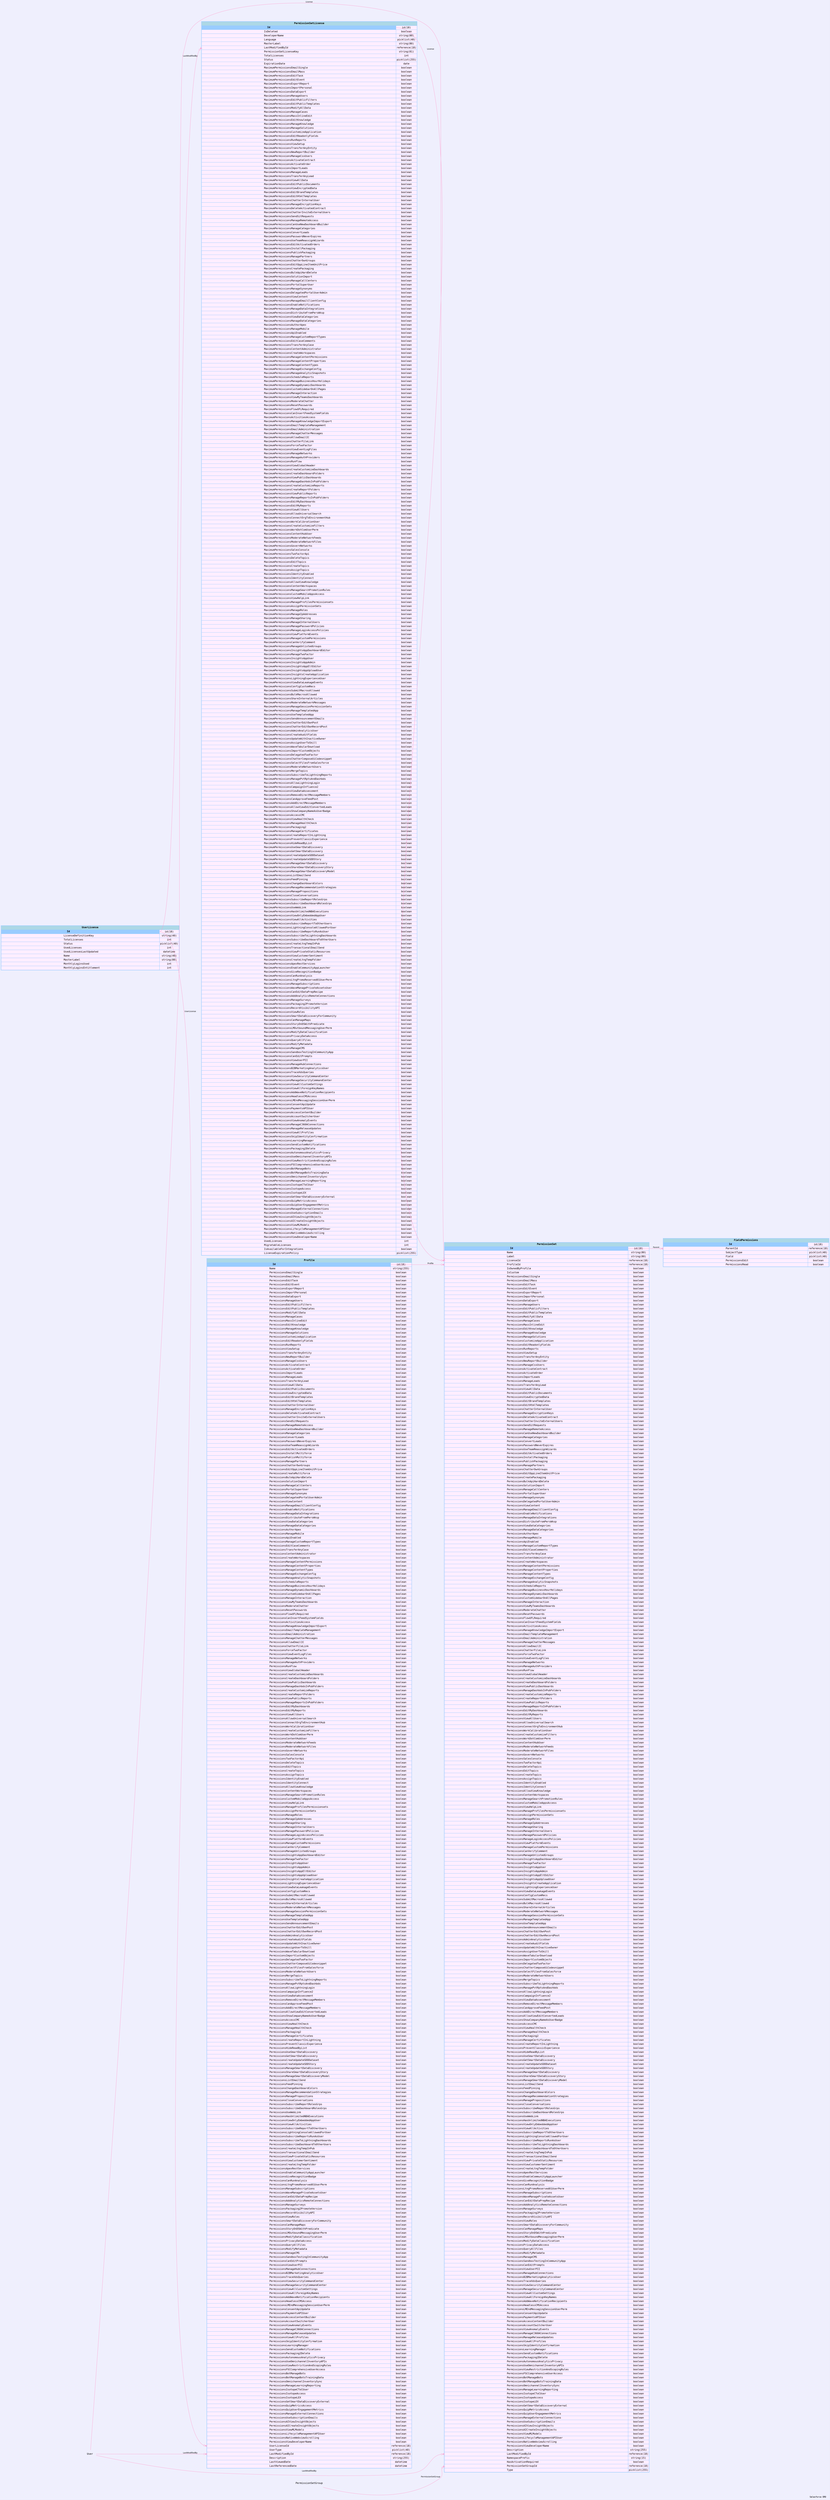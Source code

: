 
        digraph "Salesforce+ ERD" {  
            graph [  
              rankdir="RL"  
              bgcolor="#efeffd"  
              label="Salesforce ERD "  
              labeljust="r"  
              nodesep="0.18"  
              ranksep="0.46"        
              fontname="Courier"  
              fontsize="9"  
            ];  
            node [  
              fontname="Courier"  
              fontsize="11"  
              shape="plaintext"  
              color="#99ccff"  
            ];  
            edge [ arrowsize="0.8"   ];
        
            PermissionSet [shape=none, margin=0, label=<
                <table border="1" cellborder="1" cellspacing="0" bgcolor="#ffeeff" >   
                  <tr><td colspan="3" bgcolor="lightblue"><b>PermissionSet</b></td></tr>
             <tr>
                                        <td  bgcolor="#99ccff" port="Id" align="left">
                                           <b>Id</b>
                                        </td><td>id(18)</td></tr> <tr>
                                         <td port="Name" align="left">
                                         Name
                                       </td><td>string(80)</td></tr> <tr>
                                         <td port="Label" align="left">
                                         Label
                                       </td><td>string(80)</td></tr> <tr>
                                         <td port="LicenseId" align="left">
                                         LicenseId
                                       </td><td>reference(18)</td></tr> <tr>
                                         <td port="ProfileId" align="left">
                                         ProfileId
                                       </td><td>reference(18)</td></tr> <tr>
                                         <td port="IsOwnedByProfile" align="left">
                                         IsOwnedByProfile
                                       </td><td>boolean</td></tr> <tr>
                                         <td port="IsCustom" align="left">
                                         IsCustom
                                       </td><td>boolean</td></tr> <tr>
                                         <td port="PermissionsEmailSingle" align="left">
                                         PermissionsEmailSingle
                                       </td><td>boolean</td></tr> <tr>
                                         <td port="PermissionsEmailMass" align="left">
                                         PermissionsEmailMass
                                       </td><td>boolean</td></tr> <tr>
                                         <td port="PermissionsEditTask" align="left">
                                         PermissionsEditTask
                                       </td><td>boolean</td></tr> <tr>
                                         <td port="PermissionsEditEvent" align="left">
                                         PermissionsEditEvent
                                       </td><td>boolean</td></tr> <tr>
                                         <td port="PermissionsExportReport" align="left">
                                         PermissionsExportReport
                                       </td><td>boolean</td></tr> <tr>
                                         <td port="PermissionsImportPersonal" align="left">
                                         PermissionsImportPersonal
                                       </td><td>boolean</td></tr> <tr>
                                         <td port="PermissionsDataExport" align="left">
                                         PermissionsDataExport
                                       </td><td>boolean</td></tr> <tr>
                                         <td port="PermissionsManageUsers" align="left">
                                         PermissionsManageUsers
                                       </td><td>boolean</td></tr> <tr>
                                         <td port="PermissionsEditPublicFilters" align="left">
                                         PermissionsEditPublicFilters
                                       </td><td>boolean</td></tr> <tr>
                                         <td port="PermissionsEditPublicTemplates" align="left">
                                         PermissionsEditPublicTemplates
                                       </td><td>boolean</td></tr> <tr>
                                         <td port="PermissionsModifyAllData" align="left">
                                         PermissionsModifyAllData
                                       </td><td>boolean</td></tr> <tr>
                                         <td port="PermissionsManageCases" align="left">
                                         PermissionsManageCases
                                       </td><td>boolean</td></tr> <tr>
                                         <td port="PermissionsMassInlineEdit" align="left">
                                         PermissionsMassInlineEdit
                                       </td><td>boolean</td></tr> <tr>
                                         <td port="PermissionsEditKnowledge" align="left">
                                         PermissionsEditKnowledge
                                       </td><td>boolean</td></tr> <tr>
                                         <td port="PermissionsManageKnowledge" align="left">
                                         PermissionsManageKnowledge
                                       </td><td>boolean</td></tr> <tr>
                                         <td port="PermissionsManageSolutions" align="left">
                                         PermissionsManageSolutions
                                       </td><td>boolean</td></tr> <tr>
                                         <td port="PermissionsCustomizeApplication" align="left">
                                         PermissionsCustomizeApplication
                                       </td><td>boolean</td></tr> <tr>
                                         <td port="PermissionsEditReadonlyFields" align="left">
                                         PermissionsEditReadonlyFields
                                       </td><td>boolean</td></tr> <tr>
                                         <td port="PermissionsRunReports" align="left">
                                         PermissionsRunReports
                                       </td><td>boolean</td></tr> <tr>
                                         <td port="PermissionsViewSetup" align="left">
                                         PermissionsViewSetup
                                       </td><td>boolean</td></tr> <tr>
                                         <td port="PermissionsTransferAnyEntity" align="left">
                                         PermissionsTransferAnyEntity
                                       </td><td>boolean</td></tr> <tr>
                                         <td port="PermissionsNewReportBuilder" align="left">
                                         PermissionsNewReportBuilder
                                       </td><td>boolean</td></tr> <tr>
                                         <td port="PermissionsManageCssUsers" align="left">
                                         PermissionsManageCssUsers
                                       </td><td>boolean</td></tr> <tr>
                                         <td port="PermissionsActivateContract" align="left">
                                         PermissionsActivateContract
                                       </td><td>boolean</td></tr> <tr>
                                         <td port="PermissionsActivateOrder" align="left">
                                         PermissionsActivateOrder
                                       </td><td>boolean</td></tr> <tr>
                                         <td port="PermissionsImportLeads" align="left">
                                         PermissionsImportLeads
                                       </td><td>boolean</td></tr> <tr>
                                         <td port="PermissionsManageLeads" align="left">
                                         PermissionsManageLeads
                                       </td><td>boolean</td></tr> <tr>
                                         <td port="PermissionsTransferAnyLead" align="left">
                                         PermissionsTransferAnyLead
                                       </td><td>boolean</td></tr> <tr>
                                         <td port="PermissionsViewAllData" align="left">
                                         PermissionsViewAllData
                                       </td><td>boolean</td></tr> <tr>
                                         <td port="PermissionsEditPublicDocuments" align="left">
                                         PermissionsEditPublicDocuments
                                       </td><td>boolean</td></tr> <tr>
                                         <td port="PermissionsViewEncryptedData" align="left">
                                         PermissionsViewEncryptedData
                                       </td><td>boolean</td></tr> <tr>
                                         <td port="PermissionsEditBrandTemplates" align="left">
                                         PermissionsEditBrandTemplates
                                       </td><td>boolean</td></tr> <tr>
                                         <td port="PermissionsEditHtmlTemplates" align="left">
                                         PermissionsEditHtmlTemplates
                                       </td><td>boolean</td></tr> <tr>
                                         <td port="PermissionsChatterInternalUser" align="left">
                                         PermissionsChatterInternalUser
                                       </td><td>boolean</td></tr> <tr>
                                         <td port="PermissionsManageEncryptionKeys" align="left">
                                         PermissionsManageEncryptionKeys
                                       </td><td>boolean</td></tr> <tr>
                                         <td port="PermissionsDeleteActivatedContract" align="left">
                                         PermissionsDeleteActivatedContract
                                       </td><td>boolean</td></tr> <tr>
                                         <td port="PermissionsChatterInviteExternalUsers" align="left">
                                         PermissionsChatterInviteExternalUsers
                                       </td><td>boolean</td></tr> <tr>
                                         <td port="PermissionsSendSitRequests" align="left">
                                         PermissionsSendSitRequests
                                       </td><td>boolean</td></tr> <tr>
                                         <td port="PermissionsManageRemoteAccess" align="left">
                                         PermissionsManageRemoteAccess
                                       </td><td>boolean</td></tr> <tr>
                                         <td port="PermissionsCanUseNewDashboardBuilder" align="left">
                                         PermissionsCanUseNewDashboardBuilder
                                       </td><td>boolean</td></tr> <tr>
                                         <td port="PermissionsManageCategories" align="left">
                                         PermissionsManageCategories
                                       </td><td>boolean</td></tr> <tr>
                                         <td port="PermissionsConvertLeads" align="left">
                                         PermissionsConvertLeads
                                       </td><td>boolean</td></tr> <tr>
                                         <td port="PermissionsPasswordNeverExpires" align="left">
                                         PermissionsPasswordNeverExpires
                                       </td><td>boolean</td></tr> <tr>
                                         <td port="PermissionsUseTeamReassignWizards" align="left">
                                         PermissionsUseTeamReassignWizards
                                       </td><td>boolean</td></tr> <tr>
                                         <td port="PermissionsEditActivatedOrders" align="left">
                                         PermissionsEditActivatedOrders
                                       </td><td>boolean</td></tr> <tr>
                                         <td port="PermissionsInstallPackaging" align="left">
                                         PermissionsInstallPackaging
                                       </td><td>boolean</td></tr> <tr>
                                         <td port="PermissionsPublishPackaging" align="left">
                                         PermissionsPublishPackaging
                                       </td><td>boolean</td></tr> <tr>
                                         <td port="PermissionsManagePartners" align="left">
                                         PermissionsManagePartners
                                       </td><td>boolean</td></tr> <tr>
                                         <td port="PermissionsChatterOwnGroups" align="left">
                                         PermissionsChatterOwnGroups
                                       </td><td>boolean</td></tr> <tr>
                                         <td port="PermissionsEditOppLineItemUnitPrice" align="left">
                                         PermissionsEditOppLineItemUnitPrice
                                       </td><td>boolean</td></tr> <tr>
                                         <td port="PermissionsCreatePackaging" align="left">
                                         PermissionsCreatePackaging
                                       </td><td>boolean</td></tr> <tr>
                                         <td port="PermissionsBulkApiHardDelete" align="left">
                                         PermissionsBulkApiHardDelete
                                       </td><td>boolean</td></tr> <tr>
                                         <td port="PermissionsSolutionImport" align="left">
                                         PermissionsSolutionImport
                                       </td><td>boolean</td></tr> <tr>
                                         <td port="PermissionsManageCallCenters" align="left">
                                         PermissionsManageCallCenters
                                       </td><td>boolean</td></tr> <tr>
                                         <td port="PermissionsPortalSuperUser" align="left">
                                         PermissionsPortalSuperUser
                                       </td><td>boolean</td></tr> <tr>
                                         <td port="PermissionsManageSynonyms" align="left">
                                         PermissionsManageSynonyms
                                       </td><td>boolean</td></tr> <tr>
                                         <td port="PermissionsDelegatedPortalUserAdmin" align="left">
                                         PermissionsDelegatedPortalUserAdmin
                                       </td><td>boolean</td></tr> <tr>
                                         <td port="PermissionsViewContent" align="left">
                                         PermissionsViewContent
                                       </td><td>boolean</td></tr> <tr>
                                         <td port="PermissionsManageEmailClientConfig" align="left">
                                         PermissionsManageEmailClientConfig
                                       </td><td>boolean</td></tr> <tr>
                                         <td port="PermissionsEnableNotifications" align="left">
                                         PermissionsEnableNotifications
                                       </td><td>boolean</td></tr> <tr>
                                         <td port="PermissionsManageDataIntegrations" align="left">
                                         PermissionsManageDataIntegrations
                                       </td><td>boolean</td></tr> <tr>
                                         <td port="PermissionsDistributeFromPersWksp" align="left">
                                         PermissionsDistributeFromPersWksp
                                       </td><td>boolean</td></tr> <tr>
                                         <td port="PermissionsViewDataCategories" align="left">
                                         PermissionsViewDataCategories
                                       </td><td>boolean</td></tr> <tr>
                                         <td port="PermissionsManageDataCategories" align="left">
                                         PermissionsManageDataCategories
                                       </td><td>boolean</td></tr> <tr>
                                         <td port="PermissionsAuthorApex" align="left">
                                         PermissionsAuthorApex
                                       </td><td>boolean</td></tr> <tr>
                                         <td port="PermissionsManageMobile" align="left">
                                         PermissionsManageMobile
                                       </td><td>boolean</td></tr> <tr>
                                         <td port="PermissionsApiEnabled" align="left">
                                         PermissionsApiEnabled
                                       </td><td>boolean</td></tr> <tr>
                                         <td port="PermissionsManageCustomReportTypes" align="left">
                                         PermissionsManageCustomReportTypes
                                       </td><td>boolean</td></tr> <tr>
                                         <td port="PermissionsEditCaseComments" align="left">
                                         PermissionsEditCaseComments
                                       </td><td>boolean</td></tr> <tr>
                                         <td port="PermissionsTransferAnyCase" align="left">
                                         PermissionsTransferAnyCase
                                       </td><td>boolean</td></tr> <tr>
                                         <td port="PermissionsContentAdministrator" align="left">
                                         PermissionsContentAdministrator
                                       </td><td>boolean</td></tr> <tr>
                                         <td port="PermissionsCreateWorkspaces" align="left">
                                         PermissionsCreateWorkspaces
                                       </td><td>boolean</td></tr> <tr>
                                         <td port="PermissionsManageContentPermissions" align="left">
                                         PermissionsManageContentPermissions
                                       </td><td>boolean</td></tr> <tr>
                                         <td port="PermissionsManageContentProperties" align="left">
                                         PermissionsManageContentProperties
                                       </td><td>boolean</td></tr> <tr>
                                         <td port="PermissionsManageContentTypes" align="left">
                                         PermissionsManageContentTypes
                                       </td><td>boolean</td></tr> <tr>
                                         <td port="PermissionsManageExchangeConfig" align="left">
                                         PermissionsManageExchangeConfig
                                       </td><td>boolean</td></tr> <tr>
                                         <td port="PermissionsManageAnalyticSnapshots" align="left">
                                         PermissionsManageAnalyticSnapshots
                                       </td><td>boolean</td></tr> <tr>
                                         <td port="PermissionsScheduleReports" align="left">
                                         PermissionsScheduleReports
                                       </td><td>boolean</td></tr> <tr>
                                         <td port="PermissionsManageBusinessHourHolidays" align="left">
                                         PermissionsManageBusinessHourHolidays
                                       </td><td>boolean</td></tr> <tr>
                                         <td port="PermissionsManageDynamicDashboards" align="left">
                                         PermissionsManageDynamicDashboards
                                       </td><td>boolean</td></tr> <tr>
                                         <td port="PermissionsCustomSidebarOnAllPages" align="left">
                                         PermissionsCustomSidebarOnAllPages
                                       </td><td>boolean</td></tr> <tr>
                                         <td port="PermissionsManageInteraction" align="left">
                                         PermissionsManageInteraction
                                       </td><td>boolean</td></tr> <tr>
                                         <td port="PermissionsViewMyTeamsDashboards" align="left">
                                         PermissionsViewMyTeamsDashboards
                                       </td><td>boolean</td></tr> <tr>
                                         <td port="PermissionsModerateChatter" align="left">
                                         PermissionsModerateChatter
                                       </td><td>boolean</td></tr> <tr>
                                         <td port="PermissionsResetPasswords" align="left">
                                         PermissionsResetPasswords
                                       </td><td>boolean</td></tr> <tr>
                                         <td port="PermissionsFlowUFLRequired" align="left">
                                         PermissionsFlowUFLRequired
                                       </td><td>boolean</td></tr> <tr>
                                         <td port="PermissionsCanInsertFeedSystemFields" align="left">
                                         PermissionsCanInsertFeedSystemFields
                                       </td><td>boolean</td></tr> <tr>
                                         <td port="PermissionsActivitiesAccess" align="left">
                                         PermissionsActivitiesAccess
                                       </td><td>boolean</td></tr> <tr>
                                         <td port="PermissionsManageKnowledgeImportExport" align="left">
                                         PermissionsManageKnowledgeImportExport
                                       </td><td>boolean</td></tr> <tr>
                                         <td port="PermissionsEmailTemplateManagement" align="left">
                                         PermissionsEmailTemplateManagement
                                       </td><td>boolean</td></tr> <tr>
                                         <td port="PermissionsEmailAdministration" align="left">
                                         PermissionsEmailAdministration
                                       </td><td>boolean</td></tr> <tr>
                                         <td port="PermissionsManageChatterMessages" align="left">
                                         PermissionsManageChatterMessages
                                       </td><td>boolean</td></tr> <tr>
                                         <td port="PermissionsAllowEmailIC" align="left">
                                         PermissionsAllowEmailIC
                                       </td><td>boolean</td></tr> <tr>
                                         <td port="PermissionsChatterFileLink" align="left">
                                         PermissionsChatterFileLink
                                       </td><td>boolean</td></tr> <tr>
                                         <td port="PermissionsForceTwoFactor" align="left">
                                         PermissionsForceTwoFactor
                                       </td><td>boolean</td></tr> <tr>
                                         <td port="PermissionsViewEventLogFiles" align="left">
                                         PermissionsViewEventLogFiles
                                       </td><td>boolean</td></tr> <tr>
                                         <td port="PermissionsManageNetworks" align="left">
                                         PermissionsManageNetworks
                                       </td><td>boolean</td></tr> <tr>
                                         <td port="PermissionsManageAuthProviders" align="left">
                                         PermissionsManageAuthProviders
                                       </td><td>boolean</td></tr> <tr>
                                         <td port="PermissionsRunFlow" align="left">
                                         PermissionsRunFlow
                                       </td><td>boolean</td></tr> <tr>
                                         <td port="PermissionsViewGlobalHeader" align="left">
                                         PermissionsViewGlobalHeader
                                       </td><td>boolean</td></tr> <tr>
                                         <td port="PermissionsCreateCustomizeDashboards" align="left">
                                         PermissionsCreateCustomizeDashboards
                                       </td><td>boolean</td></tr> <tr>
                                         <td port="PermissionsCreateDashboardFolders" align="left">
                                         PermissionsCreateDashboardFolders
                                       </td><td>boolean</td></tr> <tr>
                                         <td port="PermissionsViewPublicDashboards" align="left">
                                         PermissionsViewPublicDashboards
                                       </td><td>boolean</td></tr> <tr>
                                         <td port="PermissionsManageDashbdsInPubFolders" align="left">
                                         PermissionsManageDashbdsInPubFolders
                                       </td><td>boolean</td></tr> <tr>
                                         <td port="PermissionsCreateCustomizeReports" align="left">
                                         PermissionsCreateCustomizeReports
                                       </td><td>boolean</td></tr> <tr>
                                         <td port="PermissionsCreateReportFolders" align="left">
                                         PermissionsCreateReportFolders
                                       </td><td>boolean</td></tr> <tr>
                                         <td port="PermissionsViewPublicReports" align="left">
                                         PermissionsViewPublicReports
                                       </td><td>boolean</td></tr> <tr>
                                         <td port="PermissionsManageReportsInPubFolders" align="left">
                                         PermissionsManageReportsInPubFolders
                                       </td><td>boolean</td></tr> <tr>
                                         <td port="PermissionsEditMyDashboards" align="left">
                                         PermissionsEditMyDashboards
                                       </td><td>boolean</td></tr> <tr>
                                         <td port="PermissionsEditMyReports" align="left">
                                         PermissionsEditMyReports
                                       </td><td>boolean</td></tr> <tr>
                                         <td port="PermissionsViewAllUsers" align="left">
                                         PermissionsViewAllUsers
                                       </td><td>boolean</td></tr> <tr>
                                         <td port="PermissionsAllowUniversalSearch" align="left">
                                         PermissionsAllowUniversalSearch
                                       </td><td>boolean</td></tr> <tr>
                                         <td port="PermissionsConnectOrgToEnvironmentHub" align="left">
                                         PermissionsConnectOrgToEnvironmentHub
                                       </td><td>boolean</td></tr> <tr>
                                         <td port="PermissionsWorkCalibrationUser" align="left">
                                         PermissionsWorkCalibrationUser
                                       </td><td>boolean</td></tr> <tr>
                                         <td port="PermissionsCreateCustomizeFilters" align="left">
                                         PermissionsCreateCustomizeFilters
                                       </td><td>boolean</td></tr> <tr>
                                         <td port="PermissionsWorkDotComUserPerm" align="left">
                                         PermissionsWorkDotComUserPerm
                                       </td><td>boolean</td></tr> <tr>
                                         <td port="PermissionsContentHubUser" align="left">
                                         PermissionsContentHubUser
                                       </td><td>boolean</td></tr> <tr>
                                         <td port="PermissionsModerateNetworkFeeds" align="left">
                                         PermissionsModerateNetworkFeeds
                                       </td><td>boolean</td></tr> <tr>
                                         <td port="PermissionsModerateNetworkFiles" align="left">
                                         PermissionsModerateNetworkFiles
                                       </td><td>boolean</td></tr> <tr>
                                         <td port="PermissionsGovernNetworks" align="left">
                                         PermissionsGovernNetworks
                                       </td><td>boolean</td></tr> <tr>
                                         <td port="PermissionsSalesConsole" align="left">
                                         PermissionsSalesConsole
                                       </td><td>boolean</td></tr> <tr>
                                         <td port="PermissionsTwoFactorApi" align="left">
                                         PermissionsTwoFactorApi
                                       </td><td>boolean</td></tr> <tr>
                                         <td port="PermissionsDeleteTopics" align="left">
                                         PermissionsDeleteTopics
                                       </td><td>boolean</td></tr> <tr>
                                         <td port="PermissionsEditTopics" align="left">
                                         PermissionsEditTopics
                                       </td><td>boolean</td></tr> <tr>
                                         <td port="PermissionsCreateTopics" align="left">
                                         PermissionsCreateTopics
                                       </td><td>boolean</td></tr> <tr>
                                         <td port="PermissionsAssignTopics" align="left">
                                         PermissionsAssignTopics
                                       </td><td>boolean</td></tr> <tr>
                                         <td port="PermissionsIdentityEnabled" align="left">
                                         PermissionsIdentityEnabled
                                       </td><td>boolean</td></tr> <tr>
                                         <td port="PermissionsIdentityConnect" align="left">
                                         PermissionsIdentityConnect
                                       </td><td>boolean</td></tr> <tr>
                                         <td port="PermissionsAllowViewKnowledge" align="left">
                                         PermissionsAllowViewKnowledge
                                       </td><td>boolean</td></tr> <tr>
                                         <td port="PermissionsContentWorkspaces" align="left">
                                         PermissionsContentWorkspaces
                                       </td><td>boolean</td></tr> <tr>
                                         <td port="PermissionsManageSearchPromotionRules" align="left">
                                         PermissionsManageSearchPromotionRules
                                       </td><td>boolean</td></tr> <tr>
                                         <td port="PermissionsCustomMobileAppsAccess" align="left">
                                         PermissionsCustomMobileAppsAccess
                                       </td><td>boolean</td></tr> <tr>
                                         <td port="PermissionsViewHelpLink" align="left">
                                         PermissionsViewHelpLink
                                       </td><td>boolean</td></tr> <tr>
                                         <td port="PermissionsManageProfilesPermissionsets" align="left">
                                         PermissionsManageProfilesPermissionsets
                                       </td><td>boolean</td></tr> <tr>
                                         <td port="PermissionsAssignPermissionSets" align="left">
                                         PermissionsAssignPermissionSets
                                       </td><td>boolean</td></tr> <tr>
                                         <td port="PermissionsManageRoles" align="left">
                                         PermissionsManageRoles
                                       </td><td>boolean</td></tr> <tr>
                                         <td port="PermissionsManageIpAddresses" align="left">
                                         PermissionsManageIpAddresses
                                       </td><td>boolean</td></tr> <tr>
                                         <td port="PermissionsManageSharing" align="left">
                                         PermissionsManageSharing
                                       </td><td>boolean</td></tr> <tr>
                                         <td port="PermissionsManageInternalUsers" align="left">
                                         PermissionsManageInternalUsers
                                       </td><td>boolean</td></tr> <tr>
                                         <td port="PermissionsManagePasswordPolicies" align="left">
                                         PermissionsManagePasswordPolicies
                                       </td><td>boolean</td></tr> <tr>
                                         <td port="PermissionsManageLoginAccessPolicies" align="left">
                                         PermissionsManageLoginAccessPolicies
                                       </td><td>boolean</td></tr> <tr>
                                         <td port="PermissionsViewPlatformEvents" align="left">
                                         PermissionsViewPlatformEvents
                                       </td><td>boolean</td></tr> <tr>
                                         <td port="PermissionsManageCustomPermissions" align="left">
                                         PermissionsManageCustomPermissions
                                       </td><td>boolean</td></tr> <tr>
                                         <td port="PermissionsCanVerifyComment" align="left">
                                         PermissionsCanVerifyComment
                                       </td><td>boolean</td></tr> <tr>
                                         <td port="PermissionsManageUnlistedGroups" align="left">
                                         PermissionsManageUnlistedGroups
                                       </td><td>boolean</td></tr> <tr>
                                         <td port="PermissionsInsightsAppDashboardEditor" align="left">
                                         PermissionsInsightsAppDashboardEditor
                                       </td><td>boolean</td></tr> <tr>
                                         <td port="PermissionsManageTwoFactor" align="left">
                                         PermissionsManageTwoFactor
                                       </td><td>boolean</td></tr> <tr>
                                         <td port="PermissionsInsightsAppUser" align="left">
                                         PermissionsInsightsAppUser
                                       </td><td>boolean</td></tr> <tr>
                                         <td port="PermissionsInsightsAppAdmin" align="left">
                                         PermissionsInsightsAppAdmin
                                       </td><td>boolean</td></tr> <tr>
                                         <td port="PermissionsInsightsAppEltEditor" align="left">
                                         PermissionsInsightsAppEltEditor
                                       </td><td>boolean</td></tr> <tr>
                                         <td port="PermissionsInsightsAppUploadUser" align="left">
                                         PermissionsInsightsAppUploadUser
                                       </td><td>boolean</td></tr> <tr>
                                         <td port="PermissionsInsightsCreateApplication" align="left">
                                         PermissionsInsightsCreateApplication
                                       </td><td>boolean</td></tr> <tr>
                                         <td port="PermissionsLightningExperienceUser" align="left">
                                         PermissionsLightningExperienceUser
                                       </td><td>boolean</td></tr> <tr>
                                         <td port="PermissionsViewDataLeakageEvents" align="left">
                                         PermissionsViewDataLeakageEvents
                                       </td><td>boolean</td></tr> <tr>
                                         <td port="PermissionsConfigCustomRecs" align="left">
                                         PermissionsConfigCustomRecs
                                       </td><td>boolean</td></tr> <tr>
                                         <td port="PermissionsSubmitMacrosAllowed" align="left">
                                         PermissionsSubmitMacrosAllowed
                                       </td><td>boolean</td></tr> <tr>
                                         <td port="PermissionsBulkMacrosAllowed" align="left">
                                         PermissionsBulkMacrosAllowed
                                       </td><td>boolean</td></tr> <tr>
                                         <td port="PermissionsShareInternalArticles" align="left">
                                         PermissionsShareInternalArticles
                                       </td><td>boolean</td></tr> <tr>
                                         <td port="PermissionsModerateNetworkMessages" align="left">
                                         PermissionsModerateNetworkMessages
                                       </td><td>boolean</td></tr> <tr>
                                         <td port="PermissionsManageSessionPermissionSets" align="left">
                                         PermissionsManageSessionPermissionSets
                                       </td><td>boolean</td></tr> <tr>
                                         <td port="PermissionsManageTemplatedApp" align="left">
                                         PermissionsManageTemplatedApp
                                       </td><td>boolean</td></tr> <tr>
                                         <td port="PermissionsUseTemplatedApp" align="left">
                                         PermissionsUseTemplatedApp
                                       </td><td>boolean</td></tr> <tr>
                                         <td port="PermissionsSendAnnouncementEmails" align="left">
                                         PermissionsSendAnnouncementEmails
                                       </td><td>boolean</td></tr> <tr>
                                         <td port="PermissionsChatterEditOwnPost" align="left">
                                         PermissionsChatterEditOwnPost
                                       </td><td>boolean</td></tr> <tr>
                                         <td port="PermissionsChatterEditOwnRecordPost" align="left">
                                         PermissionsChatterEditOwnRecordPost
                                       </td><td>boolean</td></tr> <tr>
                                         <td port="PermissionsAdminAnalyticsUser" align="left">
                                         PermissionsAdminAnalyticsUser
                                       </td><td>boolean</td></tr> <tr>
                                         <td port="PermissionsCreateAuditFields" align="left">
                                         PermissionsCreateAuditFields
                                       </td><td>boolean</td></tr> <tr>
                                         <td port="PermissionsUpdateWithInactiveOwner" align="left">
                                         PermissionsUpdateWithInactiveOwner
                                       </td><td>boolean</td></tr> <tr>
                                         <td port="PermissionsAssignUserToSkill" align="left">
                                         PermissionsAssignUserToSkill
                                       </td><td>boolean</td></tr> <tr>
                                         <td port="PermissionsWaveTabularDownload" align="left">
                                         PermissionsWaveTabularDownload
                                       </td><td>boolean</td></tr> <tr>
                                         <td port="PermissionsImportCustomObjects" align="left">
                                         PermissionsImportCustomObjects
                                       </td><td>boolean</td></tr> <tr>
                                         <td port="PermissionsDelegatedTwoFactor" align="left">
                                         PermissionsDelegatedTwoFactor
                                       </td><td>boolean</td></tr> <tr>
                                         <td port="PermissionsChatterComposeUiCodesnippet" align="left">
                                         PermissionsChatterComposeUiCodesnippet
                                       </td><td>boolean</td></tr> <tr>
                                         <td port="PermissionsSelectFilesFromSalesforce" align="left">
                                         PermissionsSelectFilesFromSalesforce
                                       </td><td>boolean</td></tr> <tr>
                                         <td port="PermissionsModerateNetworkUsers" align="left">
                                         PermissionsModerateNetworkUsers
                                       </td><td>boolean</td></tr> <tr>
                                         <td port="PermissionsMergeTopics" align="left">
                                         PermissionsMergeTopics
                                       </td><td>boolean</td></tr> <tr>
                                         <td port="PermissionsSubscribeToLightningReports" align="left">
                                         PermissionsSubscribeToLightningReports
                                       </td><td>boolean</td></tr> <tr>
                                         <td port="PermissionsManagePvtRptsAndDashbds" align="left">
                                         PermissionsManagePvtRptsAndDashbds
                                       </td><td>boolean</td></tr> <tr>
                                         <td port="PermissionsAllowLightningLogin" align="left">
                                         PermissionsAllowLightningLogin
                                       </td><td>boolean</td></tr> <tr>
                                         <td port="PermissionsCampaignInfluence2" align="left">
                                         PermissionsCampaignInfluence2
                                       </td><td>boolean</td></tr> <tr>
                                         <td port="PermissionsViewDataAssessment" align="left">
                                         PermissionsViewDataAssessment
                                       </td><td>boolean</td></tr> <tr>
                                         <td port="PermissionsRemoveDirectMessageMembers" align="left">
                                         PermissionsRemoveDirectMessageMembers
                                       </td><td>boolean</td></tr> <tr>
                                         <td port="PermissionsCanApproveFeedPost" align="left">
                                         PermissionsCanApproveFeedPost
                                       </td><td>boolean</td></tr> <tr>
                                         <td port="PermissionsAddDirectMessageMembers" align="left">
                                         PermissionsAddDirectMessageMembers
                                       </td><td>boolean</td></tr> <tr>
                                         <td port="PermissionsAllowViewEditConvertedLeads" align="left">
                                         PermissionsAllowViewEditConvertedLeads
                                       </td><td>boolean</td></tr> <tr>
                                         <td port="PermissionsShowCompanyNameAsUserBadge" align="left">
                                         PermissionsShowCompanyNameAsUserBadge
                                       </td><td>boolean</td></tr> <tr>
                                         <td port="PermissionsAccessCMC" align="left">
                                         PermissionsAccessCMC
                                       </td><td>boolean</td></tr> <tr>
                                         <td port="PermissionsViewHealthCheck" align="left">
                                         PermissionsViewHealthCheck
                                       </td><td>boolean</td></tr> <tr>
                                         <td port="PermissionsManageHealthCheck" align="left">
                                         PermissionsManageHealthCheck
                                       </td><td>boolean</td></tr> <tr>
                                         <td port="PermissionsPackaging2" align="left">
                                         PermissionsPackaging2
                                       </td><td>boolean</td></tr> <tr>
                                         <td port="PermissionsManageCertificates" align="left">
                                         PermissionsManageCertificates
                                       </td><td>boolean</td></tr> <tr>
                                         <td port="PermissionsCreateReportInLightning" align="left">
                                         PermissionsCreateReportInLightning
                                       </td><td>boolean</td></tr> <tr>
                                         <td port="PermissionsPreventClassicExperience" align="left">
                                         PermissionsPreventClassicExperience
                                       </td><td>boolean</td></tr> <tr>
                                         <td port="PermissionsHideReadByList" align="left">
                                         PermissionsHideReadByList
                                       </td><td>boolean</td></tr> <tr>
                                         <td port="PermissionsUseSmartDataDiscovery" align="left">
                                         PermissionsUseSmartDataDiscovery
                                       </td><td>boolean</td></tr> <tr>
                                         <td port="PermissionsGetSmartDataDiscovery" align="left">
                                         PermissionsGetSmartDataDiscovery
                                       </td><td>boolean</td></tr> <tr>
                                         <td port="PermissionsCreateUpdateSDDDataset" align="left">
                                         PermissionsCreateUpdateSDDDataset
                                       </td><td>boolean</td></tr> <tr>
                                         <td port="PermissionsCreateUpdateSDDStory" align="left">
                                         PermissionsCreateUpdateSDDStory
                                       </td><td>boolean</td></tr> <tr>
                                         <td port="PermissionsManageSmartDataDiscovery" align="left">
                                         PermissionsManageSmartDataDiscovery
                                       </td><td>boolean</td></tr> <tr>
                                         <td port="PermissionsShareSmartDataDiscoveryStory" align="left">
                                         PermissionsShareSmartDataDiscoveryStory
                                       </td><td>boolean</td></tr> <tr>
                                         <td port="PermissionsManageSmartDataDiscoveryModel" align="left">
                                         PermissionsManageSmartDataDiscoveryModel
                                       </td><td>boolean</td></tr> <tr>
                                         <td port="PermissionsListEmailSend" align="left">
                                         PermissionsListEmailSend
                                       </td><td>boolean</td></tr> <tr>
                                         <td port="PermissionsFeedPinning" align="left">
                                         PermissionsFeedPinning
                                       </td><td>boolean</td></tr> <tr>
                                         <td port="PermissionsChangeDashboardColors" align="left">
                                         PermissionsChangeDashboardColors
                                       </td><td>boolean</td></tr> <tr>
                                         <td port="PermissionsManageRecommendationStrategies" align="left">
                                         PermissionsManageRecommendationStrategies
                                       </td><td>boolean</td></tr> <tr>
                                         <td port="PermissionsManagePropositions" align="left">
                                         PermissionsManagePropositions
                                       </td><td>boolean</td></tr> <tr>
                                         <td port="PermissionsCloseConversations" align="left">
                                         PermissionsCloseConversations
                                       </td><td>boolean</td></tr> <tr>
                                         <td port="PermissionsSubscribeReportRolesGrps" align="left">
                                         PermissionsSubscribeReportRolesGrps
                                       </td><td>boolean</td></tr> <tr>
                                         <td port="PermissionsSubscribeDashboardRolesGrps" align="left">
                                         PermissionsSubscribeDashboardRolesGrps
                                       </td><td>boolean</td></tr> <tr>
                                         <td port="PermissionsUseWebLink" align="left">
                                         PermissionsUseWebLink
                                       </td><td>boolean</td></tr> <tr>
                                         <td port="PermissionsHasUnlimitedNBAExecutions" align="left">
                                         PermissionsHasUnlimitedNBAExecutions
                                       </td><td>boolean</td></tr> <tr>
                                         <td port="PermissionsViewOnlyEmbeddedAppUser" align="left">
                                         PermissionsViewOnlyEmbeddedAppUser
                                       </td><td>boolean</td></tr> <tr>
                                         <td port="PermissionsViewAllActivities" align="left">
                                         PermissionsViewAllActivities
                                       </td><td>boolean</td></tr> <tr>
                                         <td port="PermissionsSubscribeReportToOtherUsers" align="left">
                                         PermissionsSubscribeReportToOtherUsers
                                       </td><td>boolean</td></tr> <tr>
                                         <td port="PermissionsLightningConsoleAllowedForUser" align="left">
                                         PermissionsLightningConsoleAllowedForUser
                                       </td><td>boolean</td></tr> <tr>
                                         <td port="PermissionsSubscribeReportsRunAsUser" align="left">
                                         PermissionsSubscribeReportsRunAsUser
                                       </td><td>boolean</td></tr> <tr>
                                         <td port="PermissionsSubscribeToLightningDashboards" align="left">
                                         PermissionsSubscribeToLightningDashboards
                                       </td><td>boolean</td></tr> <tr>
                                         <td port="PermissionsSubscribeDashboardToOtherUsers" align="left">
                                         PermissionsSubscribeDashboardToOtherUsers
                                       </td><td>boolean</td></tr> <tr>
                                         <td port="PermissionsCreateLtngTempInPub" align="left">
                                         PermissionsCreateLtngTempInPub
                                       </td><td>boolean</td></tr> <tr>
                                         <td port="PermissionsTransactionalEmailSend" align="left">
                                         PermissionsTransactionalEmailSend
                                       </td><td>boolean</td></tr> <tr>
                                         <td port="PermissionsViewPrivateStaticResources" align="left">
                                         PermissionsViewPrivateStaticResources
                                       </td><td>boolean</td></tr> <tr>
                                         <td port="PermissionsViewCustomerSentiment" align="left">
                                         PermissionsViewCustomerSentiment
                                       </td><td>boolean</td></tr> <tr>
                                         <td port="PermissionsCreateLtngTempFolder" align="left">
                                         PermissionsCreateLtngTempFolder
                                       </td><td>boolean</td></tr> <tr>
                                         <td port="PermissionsApexRestServices" align="left">
                                         PermissionsApexRestServices
                                       </td><td>boolean</td></tr> <tr>
                                         <td port="PermissionsEnableCommunityAppLauncher" align="left">
                                         PermissionsEnableCommunityAppLauncher
                                       </td><td>boolean</td></tr> <tr>
                                         <td port="PermissionsGiveRecognitionBadge" align="left">
                                         PermissionsGiveRecognitionBadge
                                       </td><td>boolean</td></tr> <tr>
                                         <td port="PermissionsCanRunAnalysis" align="left">
                                         PermissionsCanRunAnalysis
                                       </td><td>boolean</td></tr> <tr>
                                         <td port="PermissionsLtngPromoReserved01UserPerm" align="left">
                                         PermissionsLtngPromoReserved01UserPerm
                                       </td><td>boolean</td></tr> <tr>
                                         <td port="PermissionsManageSubscriptions" align="left">
                                         PermissionsManageSubscriptions
                                       </td><td>boolean</td></tr> <tr>
                                         <td port="PermissionsWaveManagePrivateAssetsUser" align="left">
                                         PermissionsWaveManagePrivateAssetsUser
                                       </td><td>boolean</td></tr> <tr>
                                         <td port="PermissionsCanEditDataPrepRecipe" align="left">
                                         PermissionsCanEditDataPrepRecipe
                                       </td><td>boolean</td></tr> <tr>
                                         <td port="PermissionsAddAnalyticsRemoteConnections" align="left">
                                         PermissionsAddAnalyticsRemoteConnections
                                       </td><td>boolean</td></tr> <tr>
                                         <td port="PermissionsManageSurveys" align="left">
                                         PermissionsManageSurveys
                                       </td><td>boolean</td></tr> <tr>
                                         <td port="PermissionsPackaging2PromoteVersion" align="left">
                                         PermissionsPackaging2PromoteVersion
                                       </td><td>boolean</td></tr> <tr>
                                         <td port="PermissionsRecordVisibilityAPI" align="left">
                                         PermissionsRecordVisibilityAPI
                                       </td><td>boolean</td></tr> <tr>
                                         <td port="PermissionsViewRoles" align="left">
                                         PermissionsViewRoles
                                       </td><td>boolean</td></tr> <tr>
                                         <td port="PermissionsSmartDataDiscoveryForCommunity" align="left">
                                         PermissionsSmartDataDiscoveryForCommunity
                                       </td><td>boolean</td></tr> <tr>
                                         <td port="PermissionsCanManageMaps" align="left">
                                         PermissionsCanManageMaps
                                       </td><td>boolean</td></tr> <tr>
                                         <td port="PermissionsStoryOnDSWithPredicate" align="left">
                                         PermissionsStoryOnDSWithPredicate
                                       </td><td>boolean</td></tr> <tr>
                                         <td port="PermissionsLMOutboundMessagingUserPerm" align="left">
                                         PermissionsLMOutboundMessagingUserPerm
                                       </td><td>boolean</td></tr> <tr>
                                         <td port="PermissionsModifyDataClassification" align="left">
                                         PermissionsModifyDataClassification
                                       </td><td>boolean</td></tr> <tr>
                                         <td port="PermissionsPrivacyDataAccess" align="left">
                                         PermissionsPrivacyDataAccess
                                       </td><td>boolean</td></tr> <tr>
                                         <td port="PermissionsQueryAllFiles" align="left">
                                         PermissionsQueryAllFiles
                                       </td><td>boolean</td></tr> <tr>
                                         <td port="PermissionsModifyMetadata" align="left">
                                         PermissionsModifyMetadata
                                       </td><td>boolean</td></tr> <tr>
                                         <td port="PermissionsManageCMS" align="left">
                                         PermissionsManageCMS
                                       </td><td>boolean</td></tr> <tr>
                                         <td port="PermissionsSandboxTestingInCommunityApp" align="left">
                                         PermissionsSandboxTestingInCommunityApp
                                       </td><td>boolean</td></tr> <tr>
                                         <td port="PermissionsCanEditPrompts" align="left">
                                         PermissionsCanEditPrompts
                                       </td><td>boolean</td></tr> <tr>
                                         <td port="PermissionsViewUserPII" align="left">
                                         PermissionsViewUserPII
                                       </td><td>boolean</td></tr> <tr>
                                         <td port="PermissionsManageHubConnections" align="left">
                                         PermissionsManageHubConnections
                                       </td><td>boolean</td></tr> <tr>
                                         <td port="PermissionsB2BMarketingAnalyticsUser" align="left">
                                         PermissionsB2BMarketingAnalyticsUser
                                       </td><td>boolean</td></tr> <tr>
                                         <td port="PermissionsTraceXdsQueries" align="left">
                                         PermissionsTraceXdsQueries
                                       </td><td>boolean</td></tr> <tr>
                                         <td port="PermissionsViewSecurityCommandCenter" align="left">
                                         PermissionsViewSecurityCommandCenter
                                       </td><td>boolean</td></tr> <tr>
                                         <td port="PermissionsManageSecurityCommandCenter" align="left">
                                         PermissionsManageSecurityCommandCenter
                                       </td><td>boolean</td></tr> <tr>
                                         <td port="PermissionsViewAllCustomSettings" align="left">
                                         PermissionsViewAllCustomSettings
                                       </td><td>boolean</td></tr> <tr>
                                         <td port="PermissionsViewAllForeignKeyNames" align="left">
                                         PermissionsViewAllForeignKeyNames
                                       </td><td>boolean</td></tr> <tr>
                                         <td port="PermissionsAddWaveNotificationRecipients" align="left">
                                         PermissionsAddWaveNotificationRecipients
                                       </td><td>boolean</td></tr> <tr>
                                         <td port="PermissionsHeadlessCMSAccess" align="left">
                                         PermissionsHeadlessCMSAccess
                                       </td><td>boolean</td></tr> <tr>
                                         <td port="PermissionsLMEndMessagingSessionUserPerm" align="left">
                                         PermissionsLMEndMessagingSessionUserPerm
                                       </td><td>boolean</td></tr> <tr>
                                         <td port="PermissionsConsentApiUpdate" align="left">
                                         PermissionsConsentApiUpdate
                                       </td><td>boolean</td></tr> <tr>
                                         <td port="PermissionsPaymentsAPIUser" align="left">
                                         PermissionsPaymentsAPIUser
                                       </td><td>boolean</td></tr> <tr>
                                         <td port="PermissionsAccessContentBuilder" align="left">
                                         PermissionsAccessContentBuilder
                                       </td><td>boolean</td></tr> <tr>
                                         <td port="PermissionsAccountSwitcherUser" align="left">
                                         PermissionsAccountSwitcherUser
                                       </td><td>boolean</td></tr> <tr>
                                         <td port="PermissionsViewAnomalyEvents" align="left">
                                         PermissionsViewAnomalyEvents
                                       </td><td>boolean</td></tr> <tr>
                                         <td port="PermissionsManageC360AConnections" align="left">
                                         PermissionsManageC360AConnections
                                       </td><td>boolean</td></tr> <tr>
                                         <td port="PermissionsManageReleaseUpdates" align="left">
                                         PermissionsManageReleaseUpdates
                                       </td><td>boolean</td></tr> <tr>
                                         <td port="PermissionsViewAllProfiles" align="left">
                                         PermissionsViewAllProfiles
                                       </td><td>boolean</td></tr> <tr>
                                         <td port="PermissionsSkipIdentityConfirmation" align="left">
                                         PermissionsSkipIdentityConfirmation
                                       </td><td>boolean</td></tr> <tr>
                                         <td port="PermissionsLearningManager" align="left">
                                         PermissionsLearningManager
                                       </td><td>boolean</td></tr> <tr>
                                         <td port="PermissionsSendCustomNotifications" align="left">
                                         PermissionsSendCustomNotifications
                                       </td><td>boolean</td></tr> <tr>
                                         <td port="PermissionsPackaging2Delete" align="left">
                                         PermissionsPackaging2Delete
                                       </td><td>boolean</td></tr> <tr>
                                         <td port="PermissionsAutonomousAnalyticsPrivacy" align="left">
                                         PermissionsAutonomousAnalyticsPrivacy
                                       </td><td>boolean</td></tr> <tr>
                                         <td port="PermissionsUseOmnichannelInventoryAPIs" align="left">
                                         PermissionsUseOmnichannelInventoryAPIs
                                       </td><td>boolean</td></tr> <tr>
                                         <td port="PermissionsViewRestrictionAndScopingRules" align="left">
                                         PermissionsViewRestrictionAndScopingRules
                                       </td><td>boolean</td></tr> <tr>
                                         <td port="PermissionsFSCComprehensiveUserAccess" align="left">
                                         PermissionsFSCComprehensiveUserAccess
                                       </td><td>boolean</td></tr> <tr>
                                         <td port="PermissionsBotManageBots" align="left">
                                         PermissionsBotManageBots
                                       </td><td>boolean</td></tr> <tr>
                                         <td port="PermissionsBotManageBotsTrainingData" align="left">
                                         PermissionsBotManageBotsTrainingData
                                       </td><td>boolean</td></tr> <tr>
                                         <td port="PermissionsOmnichannelInventorySync" align="left">
                                         PermissionsOmnichannelInventorySync
                                       </td><td>boolean</td></tr> <tr>
                                         <td port="PermissionsManageLearningReporting" align="left">
                                         PermissionsManageLearningReporting
                                       </td><td>boolean</td></tr> <tr>
                                         <td port="PermissionsIsotopeCToCUser" align="left">
                                         PermissionsIsotopeCToCUser
                                       </td><td>boolean</td></tr> <tr>
                                         <td port="PermissionsIsotopeAccess" align="left">
                                         PermissionsIsotopeAccess
                                       </td><td>boolean</td></tr> <tr>
                                         <td port="PermissionsIsotopeLEX" align="left">
                                         PermissionsIsotopeLEX
                                       </td><td>boolean</td></tr> <tr>
                                         <td port="PermissionsGetSmartDataDiscoveryExternal" align="left">
                                         PermissionsGetSmartDataDiscoveryExternal
                                       </td><td>boolean</td></tr> <tr>
                                         <td port="PermissionsQuipMetricsAccess" align="left">
                                         PermissionsQuipMetricsAccess
                                       </td><td>boolean</td></tr> <tr>
                                         <td port="PermissionsQuipUserEngagementMetrics" align="left">
                                         PermissionsQuipUserEngagementMetrics
                                       </td><td>boolean</td></tr> <tr>
                                         <td port="PermissionsManageExternalConnections" align="left">
                                         PermissionsManageExternalConnections
                                       </td><td>boolean</td></tr> <tr>
                                         <td port="PermissionsUseSubscriptionEmails" align="left">
                                         PermissionsUseSubscriptionEmails
                                       </td><td>boolean</td></tr> <tr>
                                         <td port="PermissionsAIViewInsightObjects" align="left">
                                         PermissionsAIViewInsightObjects
                                       </td><td>boolean</td></tr> <tr>
                                         <td port="PermissionsAICreateInsightObjects" align="left">
                                         PermissionsAICreateInsightObjects
                                       </td><td>boolean</td></tr> <tr>
                                         <td port="PermissionsViewMLModels" align="left">
                                         PermissionsViewMLModels
                                       </td><td>boolean</td></tr> <tr>
                                         <td port="PermissionsLifecycleManagementAPIUser" align="left">
                                         PermissionsLifecycleManagementAPIUser
                                       </td><td>boolean</td></tr> <tr>
                                         <td port="PermissionsNativeWebviewScrolling" align="left">
                                         PermissionsNativeWebviewScrolling
                                       </td><td>boolean</td></tr> <tr>
                                         <td port="PermissionsViewDeveloperName" align="left">
                                         PermissionsViewDeveloperName
                                       </td><td>boolean</td></tr> <tr>
                                         <td port="Description" align="left">
                                         Description
                                       </td><td>string(255)</td></tr> <tr>
                                         <td port="LastModifiedById" align="left">
                                         LastModifiedById
                                       </td><td>reference(18)</td></tr> <tr>
                                         <td port="NamespacePrefix" align="left">
                                         NamespacePrefix
                                       </td><td>string(15)</td></tr> <tr>
                                         <td port="HasActivationRequired" align="left">
                                         HasActivationRequired
                                       </td><td>boolean</td></tr> <tr>
                                         <td port="PermissionSetGroupId" align="left">
                                         PermissionSetGroupId
                                       </td><td>reference(18)</td></tr> <tr>
                                         <td port="Type" align="left">
                                         Type
                                       </td><td>picklist(255)</td></tr>            
                </table>
                >
                  URL="#"
                  tooltip=" PermissionSet "
                ];
            
                            "PermissionSet" : "LicenseId": w -> 
                                  "PermissionSetLicense" : "Id" 
                                           : e 
                                          [arrowhead=none 
                                           dir=back 
                                           arrowtail=crowodot 
                                           color="#ff99cc"
                                           label="License"
                                           fontname="Monaco"
                                           fontsize="9"
                                          ];
                      
                            "PermissionSet" : "LicenseId": w -> 
                                  "UserLicense" : "Id" 
                                           : e 
                                          [arrowhead=none 
                                           dir=back 
                                           arrowtail=crowodot 
                                           color="#ff99cc"
                                           label="License"
                                           fontname="Monaco"
                                           fontsize="9"
                                          ];
                      
                            "PermissionSet" : "ProfileId": w -> 
                                  "Profile" : "Id" 
                                           : e 
                                          [arrowhead=none 
                                           dir=back 
                                           arrowtail=crowodot 
                                           color="#ff99cc"
                                           label="Profile"
                                           fontname="Monaco"
                                           fontsize="9"
                                          ];
                      
                            "PermissionSet" : "LastModifiedById": w -> 
                                  "User" : "Id" 
                                           : e 
                                          [arrowhead=none 
                                           dir=back 
                                           arrowtail=crowodot 
                                           color="#ff99cc"
                                           label="LastModifiedBy"
                                           fontname="Monaco"
                                           fontsize="9"
                                          ];
                      
                            "PermissionSet" : "PermissionSetGroupId": w -> 
                                  "PermissionSetGroup" : "Id" 
                                           : e 
                                          [arrowhead=none 
                                           dir=back 
                                           arrowtail=crowodot 
                                           color="#ff99cc"
                                           label="PermissionSetGroup"
                                           fontname="Monaco"
                                           fontsize="9"
                                          ];
                      
            FieldPermissions [shape=none, margin=0, label=<
                <table border="1" cellborder="1" cellspacing="0" bgcolor="#ffeeff" >   
                  <tr><td colspan="3" bgcolor="lightblue"><b>FieldPermissions</b></td></tr>
             <tr>
                                        <td  bgcolor="#99ccff" port="Id" align="left">
                                           <b>Id</b>
                                        </td><td>id(18)</td></tr> <tr>
                                         <td port="ParentId" align="left">
                                         ParentId
                                       </td><td>reference(18)</td></tr> <tr>
                                         <td port="SobjectType" align="left">
                                         SobjectType
                                       </td><td>picklist(40)</td></tr> <tr>
                                         <td port="Field" align="left">
                                         Field
                                       </td><td>picklist(40)</td></tr> <tr>
                                         <td port="PermissionsEdit" align="left">
                                         PermissionsEdit
                                       </td><td>boolean</td></tr> <tr>
                                         <td port="PermissionsRead" align="left">
                                         PermissionsRead
                                       </td><td>boolean</td></tr>            
                </table>
                >
                  URL="#"
                  tooltip=" FieldPermissions "
                ];
            
                            "FieldPermissions" : "ParentId": w -> 
                                  "PermissionSet" : "Id" 
                                           : e 
                                          [arrowhead=none 
                                           dir=back 
                                           arrowtail=crowodot 
                                           color="#ff99cc"
                                           label="Parent"
                                           fontname="Monaco"
                                           fontsize="9"
                                          ];
                      
            Profile [shape=none, margin=0, label=<
                <table border="1" cellborder="1" cellspacing="0" bgcolor="#ffeeff" >   
                  <tr><td colspan="3" bgcolor="lightblue"><b>Profile</b></td></tr>
             <tr>
                                        <td  bgcolor="#99ccff" port="Id" align="left">
                                           <b>Id</b>
                                        </td><td>id(18)</td></tr> <tr>
                                         <td port="Name" align="left">
                                         Name
                                       </td><td>string(255)</td></tr> <tr>
                                         <td port="PermissionsEmailSingle" align="left">
                                         PermissionsEmailSingle
                                       </td><td>boolean</td></tr> <tr>
                                         <td port="PermissionsEmailMass" align="left">
                                         PermissionsEmailMass
                                       </td><td>boolean</td></tr> <tr>
                                         <td port="PermissionsEditTask" align="left">
                                         PermissionsEditTask
                                       </td><td>boolean</td></tr> <tr>
                                         <td port="PermissionsEditEvent" align="left">
                                         PermissionsEditEvent
                                       </td><td>boolean</td></tr> <tr>
                                         <td port="PermissionsExportReport" align="left">
                                         PermissionsExportReport
                                       </td><td>boolean</td></tr> <tr>
                                         <td port="PermissionsImportPersonal" align="left">
                                         PermissionsImportPersonal
                                       </td><td>boolean</td></tr> <tr>
                                         <td port="PermissionsDataExport" align="left">
                                         PermissionsDataExport
                                       </td><td>boolean</td></tr> <tr>
                                         <td port="PermissionsManageUsers" align="left">
                                         PermissionsManageUsers
                                       </td><td>boolean</td></tr> <tr>
                                         <td port="PermissionsEditPublicFilters" align="left">
                                         PermissionsEditPublicFilters
                                       </td><td>boolean</td></tr> <tr>
                                         <td port="PermissionsEditPublicTemplates" align="left">
                                         PermissionsEditPublicTemplates
                                       </td><td>boolean</td></tr> <tr>
                                         <td port="PermissionsModifyAllData" align="left">
                                         PermissionsModifyAllData
                                       </td><td>boolean</td></tr> <tr>
                                         <td port="PermissionsManageCases" align="left">
                                         PermissionsManageCases
                                       </td><td>boolean</td></tr> <tr>
                                         <td port="PermissionsMassInlineEdit" align="left">
                                         PermissionsMassInlineEdit
                                       </td><td>boolean</td></tr> <tr>
                                         <td port="PermissionsEditKnowledge" align="left">
                                         PermissionsEditKnowledge
                                       </td><td>boolean</td></tr> <tr>
                                         <td port="PermissionsManageKnowledge" align="left">
                                         PermissionsManageKnowledge
                                       </td><td>boolean</td></tr> <tr>
                                         <td port="PermissionsManageSolutions" align="left">
                                         PermissionsManageSolutions
                                       </td><td>boolean</td></tr> <tr>
                                         <td port="PermissionsCustomizeApplication" align="left">
                                         PermissionsCustomizeApplication
                                       </td><td>boolean</td></tr> <tr>
                                         <td port="PermissionsEditReadonlyFields" align="left">
                                         PermissionsEditReadonlyFields
                                       </td><td>boolean</td></tr> <tr>
                                         <td port="PermissionsRunReports" align="left">
                                         PermissionsRunReports
                                       </td><td>boolean</td></tr> <tr>
                                         <td port="PermissionsViewSetup" align="left">
                                         PermissionsViewSetup
                                       </td><td>boolean</td></tr> <tr>
                                         <td port="PermissionsTransferAnyEntity" align="left">
                                         PermissionsTransferAnyEntity
                                       </td><td>boolean</td></tr> <tr>
                                         <td port="PermissionsNewReportBuilder" align="left">
                                         PermissionsNewReportBuilder
                                       </td><td>boolean</td></tr> <tr>
                                         <td port="PermissionsManageCssUsers" align="left">
                                         PermissionsManageCssUsers
                                       </td><td>boolean</td></tr> <tr>
                                         <td port="PermissionsActivateContract" align="left">
                                         PermissionsActivateContract
                                       </td><td>boolean</td></tr> <tr>
                                         <td port="PermissionsActivateOrder" align="left">
                                         PermissionsActivateOrder
                                       </td><td>boolean</td></tr> <tr>
                                         <td port="PermissionsImportLeads" align="left">
                                         PermissionsImportLeads
                                       </td><td>boolean</td></tr> <tr>
                                         <td port="PermissionsManageLeads" align="left">
                                         PermissionsManageLeads
                                       </td><td>boolean</td></tr> <tr>
                                         <td port="PermissionsTransferAnyLead" align="left">
                                         PermissionsTransferAnyLead
                                       </td><td>boolean</td></tr> <tr>
                                         <td port="PermissionsViewAllData" align="left">
                                         PermissionsViewAllData
                                       </td><td>boolean</td></tr> <tr>
                                         <td port="PermissionsEditPublicDocuments" align="left">
                                         PermissionsEditPublicDocuments
                                       </td><td>boolean</td></tr> <tr>
                                         <td port="PermissionsViewEncryptedData" align="left">
                                         PermissionsViewEncryptedData
                                       </td><td>boolean</td></tr> <tr>
                                         <td port="PermissionsEditBrandTemplates" align="left">
                                         PermissionsEditBrandTemplates
                                       </td><td>boolean</td></tr> <tr>
                                         <td port="PermissionsEditHtmlTemplates" align="left">
                                         PermissionsEditHtmlTemplates
                                       </td><td>boolean</td></tr> <tr>
                                         <td port="PermissionsChatterInternalUser" align="left">
                                         PermissionsChatterInternalUser
                                       </td><td>boolean</td></tr> <tr>
                                         <td port="PermissionsManageEncryptionKeys" align="left">
                                         PermissionsManageEncryptionKeys
                                       </td><td>boolean</td></tr> <tr>
                                         <td port="PermissionsDeleteActivatedContract" align="left">
                                         PermissionsDeleteActivatedContract
                                       </td><td>boolean</td></tr> <tr>
                                         <td port="PermissionsChatterInviteExternalUsers" align="left">
                                         PermissionsChatterInviteExternalUsers
                                       </td><td>boolean</td></tr> <tr>
                                         <td port="PermissionsSendSitRequests" align="left">
                                         PermissionsSendSitRequests
                                       </td><td>boolean</td></tr> <tr>
                                         <td port="PermissionsManageRemoteAccess" align="left">
                                         PermissionsManageRemoteAccess
                                       </td><td>boolean</td></tr> <tr>
                                         <td port="PermissionsCanUseNewDashboardBuilder" align="left">
                                         PermissionsCanUseNewDashboardBuilder
                                       </td><td>boolean</td></tr> <tr>
                                         <td port="PermissionsManageCategories" align="left">
                                         PermissionsManageCategories
                                       </td><td>boolean</td></tr> <tr>
                                         <td port="PermissionsConvertLeads" align="left">
                                         PermissionsConvertLeads
                                       </td><td>boolean</td></tr> <tr>
                                         <td port="PermissionsPasswordNeverExpires" align="left">
                                         PermissionsPasswordNeverExpires
                                       </td><td>boolean</td></tr> <tr>
                                         <td port="PermissionsUseTeamReassignWizards" align="left">
                                         PermissionsUseTeamReassignWizards
                                       </td><td>boolean</td></tr> <tr>
                                         <td port="PermissionsEditActivatedOrders" align="left">
                                         PermissionsEditActivatedOrders
                                       </td><td>boolean</td></tr> <tr>
                                         <td port="PermissionsInstallMultiforce" align="left">
                                         PermissionsInstallMultiforce
                                       </td><td>boolean</td></tr> <tr>
                                         <td port="PermissionsPublishMultiforce" align="left">
                                         PermissionsPublishMultiforce
                                       </td><td>boolean</td></tr> <tr>
                                         <td port="PermissionsManagePartners" align="left">
                                         PermissionsManagePartners
                                       </td><td>boolean</td></tr> <tr>
                                         <td port="PermissionsChatterOwnGroups" align="left">
                                         PermissionsChatterOwnGroups
                                       </td><td>boolean</td></tr> <tr>
                                         <td port="PermissionsEditOppLineItemUnitPrice" align="left">
                                         PermissionsEditOppLineItemUnitPrice
                                       </td><td>boolean</td></tr> <tr>
                                         <td port="PermissionsCreateMultiforce" align="left">
                                         PermissionsCreateMultiforce
                                       </td><td>boolean</td></tr> <tr>
                                         <td port="PermissionsBulkApiHardDelete" align="left">
                                         PermissionsBulkApiHardDelete
                                       </td><td>boolean</td></tr> <tr>
                                         <td port="PermissionsSolutionImport" align="left">
                                         PermissionsSolutionImport
                                       </td><td>boolean</td></tr> <tr>
                                         <td port="PermissionsManageCallCenters" align="left">
                                         PermissionsManageCallCenters
                                       </td><td>boolean</td></tr> <tr>
                                         <td port="PermissionsPortalSuperUser" align="left">
                                         PermissionsPortalSuperUser
                                       </td><td>boolean</td></tr> <tr>
                                         <td port="PermissionsManageSynonyms" align="left">
                                         PermissionsManageSynonyms
                                       </td><td>boolean</td></tr> <tr>
                                         <td port="PermissionsDelegatedPortalUserAdmin" align="left">
                                         PermissionsDelegatedPortalUserAdmin
                                       </td><td>boolean</td></tr> <tr>
                                         <td port="PermissionsViewContent" align="left">
                                         PermissionsViewContent
                                       </td><td>boolean</td></tr> <tr>
                                         <td port="PermissionsManageEmailClientConfig" align="left">
                                         PermissionsManageEmailClientConfig
                                       </td><td>boolean</td></tr> <tr>
                                         <td port="PermissionsEnableNotifications" align="left">
                                         PermissionsEnableNotifications
                                       </td><td>boolean</td></tr> <tr>
                                         <td port="PermissionsManageDataIntegrations" align="left">
                                         PermissionsManageDataIntegrations
                                       </td><td>boolean</td></tr> <tr>
                                         <td port="PermissionsDistributeFromPersWksp" align="left">
                                         PermissionsDistributeFromPersWksp
                                       </td><td>boolean</td></tr> <tr>
                                         <td port="PermissionsViewDataCategories" align="left">
                                         PermissionsViewDataCategories
                                       </td><td>boolean</td></tr> <tr>
                                         <td port="PermissionsManageDataCategories" align="left">
                                         PermissionsManageDataCategories
                                       </td><td>boolean</td></tr> <tr>
                                         <td port="PermissionsAuthorApex" align="left">
                                         PermissionsAuthorApex
                                       </td><td>boolean</td></tr> <tr>
                                         <td port="PermissionsManageMobile" align="left">
                                         PermissionsManageMobile
                                       </td><td>boolean</td></tr> <tr>
                                         <td port="PermissionsApiEnabled" align="left">
                                         PermissionsApiEnabled
                                       </td><td>boolean</td></tr> <tr>
                                         <td port="PermissionsManageCustomReportTypes" align="left">
                                         PermissionsManageCustomReportTypes
                                       </td><td>boolean</td></tr> <tr>
                                         <td port="PermissionsEditCaseComments" align="left">
                                         PermissionsEditCaseComments
                                       </td><td>boolean</td></tr> <tr>
                                         <td port="PermissionsTransferAnyCase" align="left">
                                         PermissionsTransferAnyCase
                                       </td><td>boolean</td></tr> <tr>
                                         <td port="PermissionsContentAdministrator" align="left">
                                         PermissionsContentAdministrator
                                       </td><td>boolean</td></tr> <tr>
                                         <td port="PermissionsCreateWorkspaces" align="left">
                                         PermissionsCreateWorkspaces
                                       </td><td>boolean</td></tr> <tr>
                                         <td port="PermissionsManageContentPermissions" align="left">
                                         PermissionsManageContentPermissions
                                       </td><td>boolean</td></tr> <tr>
                                         <td port="PermissionsManageContentProperties" align="left">
                                         PermissionsManageContentProperties
                                       </td><td>boolean</td></tr> <tr>
                                         <td port="PermissionsManageContentTypes" align="left">
                                         PermissionsManageContentTypes
                                       </td><td>boolean</td></tr> <tr>
                                         <td port="PermissionsManageExchangeConfig" align="left">
                                         PermissionsManageExchangeConfig
                                       </td><td>boolean</td></tr> <tr>
                                         <td port="PermissionsManageAnalyticSnapshots" align="left">
                                         PermissionsManageAnalyticSnapshots
                                       </td><td>boolean</td></tr> <tr>
                                         <td port="PermissionsScheduleReports" align="left">
                                         PermissionsScheduleReports
                                       </td><td>boolean</td></tr> <tr>
                                         <td port="PermissionsManageBusinessHourHolidays" align="left">
                                         PermissionsManageBusinessHourHolidays
                                       </td><td>boolean</td></tr> <tr>
                                         <td port="PermissionsManageDynamicDashboards" align="left">
                                         PermissionsManageDynamicDashboards
                                       </td><td>boolean</td></tr> <tr>
                                         <td port="PermissionsCustomSidebarOnAllPages" align="left">
                                         PermissionsCustomSidebarOnAllPages
                                       </td><td>boolean</td></tr> <tr>
                                         <td port="PermissionsManageInteraction" align="left">
                                         PermissionsManageInteraction
                                       </td><td>boolean</td></tr> <tr>
                                         <td port="PermissionsViewMyTeamsDashboards" align="left">
                                         PermissionsViewMyTeamsDashboards
                                       </td><td>boolean</td></tr> <tr>
                                         <td port="PermissionsModerateChatter" align="left">
                                         PermissionsModerateChatter
                                       </td><td>boolean</td></tr> <tr>
                                         <td port="PermissionsResetPasswords" align="left">
                                         PermissionsResetPasswords
                                       </td><td>boolean</td></tr> <tr>
                                         <td port="PermissionsFlowUFLRequired" align="left">
                                         PermissionsFlowUFLRequired
                                       </td><td>boolean</td></tr> <tr>
                                         <td port="PermissionsCanInsertFeedSystemFields" align="left">
                                         PermissionsCanInsertFeedSystemFields
                                       </td><td>boolean</td></tr> <tr>
                                         <td port="PermissionsActivitiesAccess" align="left">
                                         PermissionsActivitiesAccess
                                       </td><td>boolean</td></tr> <tr>
                                         <td port="PermissionsManageKnowledgeImportExport" align="left">
                                         PermissionsManageKnowledgeImportExport
                                       </td><td>boolean</td></tr> <tr>
                                         <td port="PermissionsEmailTemplateManagement" align="left">
                                         PermissionsEmailTemplateManagement
                                       </td><td>boolean</td></tr> <tr>
                                         <td port="PermissionsEmailAdministration" align="left">
                                         PermissionsEmailAdministration
                                       </td><td>boolean</td></tr> <tr>
                                         <td port="PermissionsManageChatterMessages" align="left">
                                         PermissionsManageChatterMessages
                                       </td><td>boolean</td></tr> <tr>
                                         <td port="PermissionsAllowEmailIC" align="left">
                                         PermissionsAllowEmailIC
                                       </td><td>boolean</td></tr> <tr>
                                         <td port="PermissionsChatterFileLink" align="left">
                                         PermissionsChatterFileLink
                                       </td><td>boolean</td></tr> <tr>
                                         <td port="PermissionsForceTwoFactor" align="left">
                                         PermissionsForceTwoFactor
                                       </td><td>boolean</td></tr> <tr>
                                         <td port="PermissionsViewEventLogFiles" align="left">
                                         PermissionsViewEventLogFiles
                                       </td><td>boolean</td></tr> <tr>
                                         <td port="PermissionsManageNetworks" align="left">
                                         PermissionsManageNetworks
                                       </td><td>boolean</td></tr> <tr>
                                         <td port="PermissionsManageAuthProviders" align="left">
                                         PermissionsManageAuthProviders
                                       </td><td>boolean</td></tr> <tr>
                                         <td port="PermissionsRunFlow" align="left">
                                         PermissionsRunFlow
                                       </td><td>boolean</td></tr> <tr>
                                         <td port="PermissionsViewGlobalHeader" align="left">
                                         PermissionsViewGlobalHeader
                                       </td><td>boolean</td></tr> <tr>
                                         <td port="PermissionsCreateCustomizeDashboards" align="left">
                                         PermissionsCreateCustomizeDashboards
                                       </td><td>boolean</td></tr> <tr>
                                         <td port="PermissionsCreateDashboardFolders" align="left">
                                         PermissionsCreateDashboardFolders
                                       </td><td>boolean</td></tr> <tr>
                                         <td port="PermissionsViewPublicDashboards" align="left">
                                         PermissionsViewPublicDashboards
                                       </td><td>boolean</td></tr> <tr>
                                         <td port="PermissionsManageDashbdsInPubFolders" align="left">
                                         PermissionsManageDashbdsInPubFolders
                                       </td><td>boolean</td></tr> <tr>
                                         <td port="PermissionsCreateCustomizeReports" align="left">
                                         PermissionsCreateCustomizeReports
                                       </td><td>boolean</td></tr> <tr>
                                         <td port="PermissionsCreateReportFolders" align="left">
                                         PermissionsCreateReportFolders
                                       </td><td>boolean</td></tr> <tr>
                                         <td port="PermissionsViewPublicReports" align="left">
                                         PermissionsViewPublicReports
                                       </td><td>boolean</td></tr> <tr>
                                         <td port="PermissionsManageReportsInPubFolders" align="left">
                                         PermissionsManageReportsInPubFolders
                                       </td><td>boolean</td></tr> <tr>
                                         <td port="PermissionsEditMyDashboards" align="left">
                                         PermissionsEditMyDashboards
                                       </td><td>boolean</td></tr> <tr>
                                         <td port="PermissionsEditMyReports" align="left">
                                         PermissionsEditMyReports
                                       </td><td>boolean</td></tr> <tr>
                                         <td port="PermissionsViewAllUsers" align="left">
                                         PermissionsViewAllUsers
                                       </td><td>boolean</td></tr> <tr>
                                         <td port="PermissionsAllowUniversalSearch" align="left">
                                         PermissionsAllowUniversalSearch
                                       </td><td>boolean</td></tr> <tr>
                                         <td port="PermissionsConnectOrgToEnvironmentHub" align="left">
                                         PermissionsConnectOrgToEnvironmentHub
                                       </td><td>boolean</td></tr> <tr>
                                         <td port="PermissionsWorkCalibrationUser" align="left">
                                         PermissionsWorkCalibrationUser
                                       </td><td>boolean</td></tr> <tr>
                                         <td port="PermissionsCreateCustomizeFilters" align="left">
                                         PermissionsCreateCustomizeFilters
                                       </td><td>boolean</td></tr> <tr>
                                         <td port="PermissionsWorkDotComUserPerm" align="left">
                                         PermissionsWorkDotComUserPerm
                                       </td><td>boolean</td></tr> <tr>
                                         <td port="PermissionsContentHubUser" align="left">
                                         PermissionsContentHubUser
                                       </td><td>boolean</td></tr> <tr>
                                         <td port="PermissionsModerateNetworkFeeds" align="left">
                                         PermissionsModerateNetworkFeeds
                                       </td><td>boolean</td></tr> <tr>
                                         <td port="PermissionsModerateNetworkFiles" align="left">
                                         PermissionsModerateNetworkFiles
                                       </td><td>boolean</td></tr> <tr>
                                         <td port="PermissionsGovernNetworks" align="left">
                                         PermissionsGovernNetworks
                                       </td><td>boolean</td></tr> <tr>
                                         <td port="PermissionsSalesConsole" align="left">
                                         PermissionsSalesConsole
                                       </td><td>boolean</td></tr> <tr>
                                         <td port="PermissionsTwoFactorApi" align="left">
                                         PermissionsTwoFactorApi
                                       </td><td>boolean</td></tr> <tr>
                                         <td port="PermissionsDeleteTopics" align="left">
                                         PermissionsDeleteTopics
                                       </td><td>boolean</td></tr> <tr>
                                         <td port="PermissionsEditTopics" align="left">
                                         PermissionsEditTopics
                                       </td><td>boolean</td></tr> <tr>
                                         <td port="PermissionsCreateTopics" align="left">
                                         PermissionsCreateTopics
                                       </td><td>boolean</td></tr> <tr>
                                         <td port="PermissionsAssignTopics" align="left">
                                         PermissionsAssignTopics
                                       </td><td>boolean</td></tr> <tr>
                                         <td port="PermissionsIdentityEnabled" align="left">
                                         PermissionsIdentityEnabled
                                       </td><td>boolean</td></tr> <tr>
                                         <td port="PermissionsIdentityConnect" align="left">
                                         PermissionsIdentityConnect
                                       </td><td>boolean</td></tr> <tr>
                                         <td port="PermissionsAllowViewKnowledge" align="left">
                                         PermissionsAllowViewKnowledge
                                       </td><td>boolean</td></tr> <tr>
                                         <td port="PermissionsContentWorkspaces" align="left">
                                         PermissionsContentWorkspaces
                                       </td><td>boolean</td></tr> <tr>
                                         <td port="PermissionsManageSearchPromotionRules" align="left">
                                         PermissionsManageSearchPromotionRules
                                       </td><td>boolean</td></tr> <tr>
                                         <td port="PermissionsCustomMobileAppsAccess" align="left">
                                         PermissionsCustomMobileAppsAccess
                                       </td><td>boolean</td></tr> <tr>
                                         <td port="PermissionsViewHelpLink" align="left">
                                         PermissionsViewHelpLink
                                       </td><td>boolean</td></tr> <tr>
                                         <td port="PermissionsManageProfilesPermissionsets" align="left">
                                         PermissionsManageProfilesPermissionsets
                                       </td><td>boolean</td></tr> <tr>
                                         <td port="PermissionsAssignPermissionSets" align="left">
                                         PermissionsAssignPermissionSets
                                       </td><td>boolean</td></tr> <tr>
                                         <td port="PermissionsManageRoles" align="left">
                                         PermissionsManageRoles
                                       </td><td>boolean</td></tr> <tr>
                                         <td port="PermissionsManageIpAddresses" align="left">
                                         PermissionsManageIpAddresses
                                       </td><td>boolean</td></tr> <tr>
                                         <td port="PermissionsManageSharing" align="left">
                                         PermissionsManageSharing
                                       </td><td>boolean</td></tr> <tr>
                                         <td port="PermissionsManageInternalUsers" align="left">
                                         PermissionsManageInternalUsers
                                       </td><td>boolean</td></tr> <tr>
                                         <td port="PermissionsManagePasswordPolicies" align="left">
                                         PermissionsManagePasswordPolicies
                                       </td><td>boolean</td></tr> <tr>
                                         <td port="PermissionsManageLoginAccessPolicies" align="left">
                                         PermissionsManageLoginAccessPolicies
                                       </td><td>boolean</td></tr> <tr>
                                         <td port="PermissionsViewPlatformEvents" align="left">
                                         PermissionsViewPlatformEvents
                                       </td><td>boolean</td></tr> <tr>
                                         <td port="PermissionsManageCustomPermissions" align="left">
                                         PermissionsManageCustomPermissions
                                       </td><td>boolean</td></tr> <tr>
                                         <td port="PermissionsCanVerifyComment" align="left">
                                         PermissionsCanVerifyComment
                                       </td><td>boolean</td></tr> <tr>
                                         <td port="PermissionsManageUnlistedGroups" align="left">
                                         PermissionsManageUnlistedGroups
                                       </td><td>boolean</td></tr> <tr>
                                         <td port="PermissionsInsightsAppDashboardEditor" align="left">
                                         PermissionsInsightsAppDashboardEditor
                                       </td><td>boolean</td></tr> <tr>
                                         <td port="PermissionsManageTwoFactor" align="left">
                                         PermissionsManageTwoFactor
                                       </td><td>boolean</td></tr> <tr>
                                         <td port="PermissionsInsightsAppUser" align="left">
                                         PermissionsInsightsAppUser
                                       </td><td>boolean</td></tr> <tr>
                                         <td port="PermissionsInsightsAppAdmin" align="left">
                                         PermissionsInsightsAppAdmin
                                       </td><td>boolean</td></tr> <tr>
                                         <td port="PermissionsInsightsAppEltEditor" align="left">
                                         PermissionsInsightsAppEltEditor
                                       </td><td>boolean</td></tr> <tr>
                                         <td port="PermissionsInsightsAppUploadUser" align="left">
                                         PermissionsInsightsAppUploadUser
                                       </td><td>boolean</td></tr> <tr>
                                         <td port="PermissionsInsightsCreateApplication" align="left">
                                         PermissionsInsightsCreateApplication
                                       </td><td>boolean</td></tr> <tr>
                                         <td port="PermissionsLightningExperienceUser" align="left">
                                         PermissionsLightningExperienceUser
                                       </td><td>boolean</td></tr> <tr>
                                         <td port="PermissionsViewDataLeakageEvents" align="left">
                                         PermissionsViewDataLeakageEvents
                                       </td><td>boolean</td></tr> <tr>
                                         <td port="PermissionsConfigCustomRecs" align="left">
                                         PermissionsConfigCustomRecs
                                       </td><td>boolean</td></tr> <tr>
                                         <td port="PermissionsSubmitMacrosAllowed" align="left">
                                         PermissionsSubmitMacrosAllowed
                                       </td><td>boolean</td></tr> <tr>
                                         <td port="PermissionsBulkMacrosAllowed" align="left">
                                         PermissionsBulkMacrosAllowed
                                       </td><td>boolean</td></tr> <tr>
                                         <td port="PermissionsShareInternalArticles" align="left">
                                         PermissionsShareInternalArticles
                                       </td><td>boolean</td></tr> <tr>
                                         <td port="PermissionsModerateNetworkMessages" align="left">
                                         PermissionsModerateNetworkMessages
                                       </td><td>boolean</td></tr> <tr>
                                         <td port="PermissionsManageSessionPermissionSets" align="left">
                                         PermissionsManageSessionPermissionSets
                                       </td><td>boolean</td></tr> <tr>
                                         <td port="PermissionsManageTemplatedApp" align="left">
                                         PermissionsManageTemplatedApp
                                       </td><td>boolean</td></tr> <tr>
                                         <td port="PermissionsUseTemplatedApp" align="left">
                                         PermissionsUseTemplatedApp
                                       </td><td>boolean</td></tr> <tr>
                                         <td port="PermissionsSendAnnouncementEmails" align="left">
                                         PermissionsSendAnnouncementEmails
                                       </td><td>boolean</td></tr> <tr>
                                         <td port="PermissionsChatterEditOwnPost" align="left">
                                         PermissionsChatterEditOwnPost
                                       </td><td>boolean</td></tr> <tr>
                                         <td port="PermissionsChatterEditOwnRecordPost" align="left">
                                         PermissionsChatterEditOwnRecordPost
                                       </td><td>boolean</td></tr> <tr>
                                         <td port="PermissionsAdminAnalyticsUser" align="left">
                                         PermissionsAdminAnalyticsUser
                                       </td><td>boolean</td></tr> <tr>
                                         <td port="PermissionsCreateAuditFields" align="left">
                                         PermissionsCreateAuditFields
                                       </td><td>boolean</td></tr> <tr>
                                         <td port="PermissionsUpdateWithInactiveOwner" align="left">
                                         PermissionsUpdateWithInactiveOwner
                                       </td><td>boolean</td></tr> <tr>
                                         <td port="PermissionsAssignUserToSkill" align="left">
                                         PermissionsAssignUserToSkill
                                       </td><td>boolean</td></tr> <tr>
                                         <td port="PermissionsWaveTabularDownload" align="left">
                                         PermissionsWaveTabularDownload
                                       </td><td>boolean</td></tr> <tr>
                                         <td port="PermissionsImportCustomObjects" align="left">
                                         PermissionsImportCustomObjects
                                       </td><td>boolean</td></tr> <tr>
                                         <td port="PermissionsDelegatedTwoFactor" align="left">
                                         PermissionsDelegatedTwoFactor
                                       </td><td>boolean</td></tr> <tr>
                                         <td port="PermissionsChatterComposeUiCodesnippet" align="left">
                                         PermissionsChatterComposeUiCodesnippet
                                       </td><td>boolean</td></tr> <tr>
                                         <td port="PermissionsSelectFilesFromSalesforce" align="left">
                                         PermissionsSelectFilesFromSalesforce
                                       </td><td>boolean</td></tr> <tr>
                                         <td port="PermissionsModerateNetworkUsers" align="left">
                                         PermissionsModerateNetworkUsers
                                       </td><td>boolean</td></tr> <tr>
                                         <td port="PermissionsMergeTopics" align="left">
                                         PermissionsMergeTopics
                                       </td><td>boolean</td></tr> <tr>
                                         <td port="PermissionsSubscribeToLightningReports" align="left">
                                         PermissionsSubscribeToLightningReports
                                       </td><td>boolean</td></tr> <tr>
                                         <td port="PermissionsManagePvtRptsAndDashbds" align="left">
                                         PermissionsManagePvtRptsAndDashbds
                                       </td><td>boolean</td></tr> <tr>
                                         <td port="PermissionsAllowLightningLogin" align="left">
                                         PermissionsAllowLightningLogin
                                       </td><td>boolean</td></tr> <tr>
                                         <td port="PermissionsCampaignInfluence2" align="left">
                                         PermissionsCampaignInfluence2
                                       </td><td>boolean</td></tr> <tr>
                                         <td port="PermissionsViewDataAssessment" align="left">
                                         PermissionsViewDataAssessment
                                       </td><td>boolean</td></tr> <tr>
                                         <td port="PermissionsRemoveDirectMessageMembers" align="left">
                                         PermissionsRemoveDirectMessageMembers
                                       </td><td>boolean</td></tr> <tr>
                                         <td port="PermissionsCanApproveFeedPost" align="left">
                                         PermissionsCanApproveFeedPost
                                       </td><td>boolean</td></tr> <tr>
                                         <td port="PermissionsAddDirectMessageMembers" align="left">
                                         PermissionsAddDirectMessageMembers
                                       </td><td>boolean</td></tr> <tr>
                                         <td port="PermissionsAllowViewEditConvertedLeads" align="left">
                                         PermissionsAllowViewEditConvertedLeads
                                       </td><td>boolean</td></tr> <tr>
                                         <td port="PermissionsShowCompanyNameAsUserBadge" align="left">
                                         PermissionsShowCompanyNameAsUserBadge
                                       </td><td>boolean</td></tr> <tr>
                                         <td port="PermissionsAccessCMC" align="left">
                                         PermissionsAccessCMC
                                       </td><td>boolean</td></tr> <tr>
                                         <td port="PermissionsViewHealthCheck" align="left">
                                         PermissionsViewHealthCheck
                                       </td><td>boolean</td></tr> <tr>
                                         <td port="PermissionsManageHealthCheck" align="left">
                                         PermissionsManageHealthCheck
                                       </td><td>boolean</td></tr> <tr>
                                         <td port="PermissionsPackaging2" align="left">
                                         PermissionsPackaging2
                                       </td><td>boolean</td></tr> <tr>
                                         <td port="PermissionsManageCertificates" align="left">
                                         PermissionsManageCertificates
                                       </td><td>boolean</td></tr> <tr>
                                         <td port="PermissionsCreateReportInLightning" align="left">
                                         PermissionsCreateReportInLightning
                                       </td><td>boolean</td></tr> <tr>
                                         <td port="PermissionsPreventClassicExperience" align="left">
                                         PermissionsPreventClassicExperience
                                       </td><td>boolean</td></tr> <tr>
                                         <td port="PermissionsHideReadByList" align="left">
                                         PermissionsHideReadByList
                                       </td><td>boolean</td></tr> <tr>
                                         <td port="PermissionsUseSmartDataDiscovery" align="left">
                                         PermissionsUseSmartDataDiscovery
                                       </td><td>boolean</td></tr> <tr>
                                         <td port="PermissionsGetSmartDataDiscovery" align="left">
                                         PermissionsGetSmartDataDiscovery
                                       </td><td>boolean</td></tr> <tr>
                                         <td port="PermissionsCreateUpdateSDDDataset" align="left">
                                         PermissionsCreateUpdateSDDDataset
                                       </td><td>boolean</td></tr> <tr>
                                         <td port="PermissionsCreateUpdateSDDStory" align="left">
                                         PermissionsCreateUpdateSDDStory
                                       </td><td>boolean</td></tr> <tr>
                                         <td port="PermissionsManageSmartDataDiscovery" align="left">
                                         PermissionsManageSmartDataDiscovery
                                       </td><td>boolean</td></tr> <tr>
                                         <td port="PermissionsShareSmartDataDiscoveryStory" align="left">
                                         PermissionsShareSmartDataDiscoveryStory
                                       </td><td>boolean</td></tr> <tr>
                                         <td port="PermissionsManageSmartDataDiscoveryModel" align="left">
                                         PermissionsManageSmartDataDiscoveryModel
                                       </td><td>boolean</td></tr> <tr>
                                         <td port="PermissionsListEmailSend" align="left">
                                         PermissionsListEmailSend
                                       </td><td>boolean</td></tr> <tr>
                                         <td port="PermissionsFeedPinning" align="left">
                                         PermissionsFeedPinning
                                       </td><td>boolean</td></tr> <tr>
                                         <td port="PermissionsChangeDashboardColors" align="left">
                                         PermissionsChangeDashboardColors
                                       </td><td>boolean</td></tr> <tr>
                                         <td port="PermissionsManageRecommendationStrategies" align="left">
                                         PermissionsManageRecommendationStrategies
                                       </td><td>boolean</td></tr> <tr>
                                         <td port="PermissionsManagePropositions" align="left">
                                         PermissionsManagePropositions
                                       </td><td>boolean</td></tr> <tr>
                                         <td port="PermissionsCloseConversations" align="left">
                                         PermissionsCloseConversations
                                       </td><td>boolean</td></tr> <tr>
                                         <td port="PermissionsSubscribeReportRolesGrps" align="left">
                                         PermissionsSubscribeReportRolesGrps
                                       </td><td>boolean</td></tr> <tr>
                                         <td port="PermissionsSubscribeDashboardRolesGrps" align="left">
                                         PermissionsSubscribeDashboardRolesGrps
                                       </td><td>boolean</td></tr> <tr>
                                         <td port="PermissionsUseWebLink" align="left">
                                         PermissionsUseWebLink
                                       </td><td>boolean</td></tr> <tr>
                                         <td port="PermissionsHasUnlimitedNBAExecutions" align="left">
                                         PermissionsHasUnlimitedNBAExecutions
                                       </td><td>boolean</td></tr> <tr>
                                         <td port="PermissionsViewOnlyEmbeddedAppUser" align="left">
                                         PermissionsViewOnlyEmbeddedAppUser
                                       </td><td>boolean</td></tr> <tr>
                                         <td port="PermissionsViewAllActivities" align="left">
                                         PermissionsViewAllActivities
                                       </td><td>boolean</td></tr> <tr>
                                         <td port="PermissionsSubscribeReportToOtherUsers" align="left">
                                         PermissionsSubscribeReportToOtherUsers
                                       </td><td>boolean</td></tr> <tr>
                                         <td port="PermissionsLightningConsoleAllowedForUser" align="left">
                                         PermissionsLightningConsoleAllowedForUser
                                       </td><td>boolean</td></tr> <tr>
                                         <td port="PermissionsSubscribeReportsRunAsUser" align="left">
                                         PermissionsSubscribeReportsRunAsUser
                                       </td><td>boolean</td></tr> <tr>
                                         <td port="PermissionsSubscribeToLightningDashboards" align="left">
                                         PermissionsSubscribeToLightningDashboards
                                       </td><td>boolean</td></tr> <tr>
                                         <td port="PermissionsSubscribeDashboardToOtherUsers" align="left">
                                         PermissionsSubscribeDashboardToOtherUsers
                                       </td><td>boolean</td></tr> <tr>
                                         <td port="PermissionsCreateLtngTempInPub" align="left">
                                         PermissionsCreateLtngTempInPub
                                       </td><td>boolean</td></tr> <tr>
                                         <td port="PermissionsTransactionalEmailSend" align="left">
                                         PermissionsTransactionalEmailSend
                                       </td><td>boolean</td></tr> <tr>
                                         <td port="PermissionsViewPrivateStaticResources" align="left">
                                         PermissionsViewPrivateStaticResources
                                       </td><td>boolean</td></tr> <tr>
                                         <td port="PermissionsViewCustomerSentiment" align="left">
                                         PermissionsViewCustomerSentiment
                                       </td><td>boolean</td></tr> <tr>
                                         <td port="PermissionsCreateLtngTempFolder" align="left">
                                         PermissionsCreateLtngTempFolder
                                       </td><td>boolean</td></tr> <tr>
                                         <td port="PermissionsApexRestServices" align="left">
                                         PermissionsApexRestServices
                                       </td><td>boolean</td></tr> <tr>
                                         <td port="PermissionsEnableCommunityAppLauncher" align="left">
                                         PermissionsEnableCommunityAppLauncher
                                       </td><td>boolean</td></tr> <tr>
                                         <td port="PermissionsGiveRecognitionBadge" align="left">
                                         PermissionsGiveRecognitionBadge
                                       </td><td>boolean</td></tr> <tr>
                                         <td port="PermissionsCanRunAnalysis" align="left">
                                         PermissionsCanRunAnalysis
                                       </td><td>boolean</td></tr> <tr>
                                         <td port="PermissionsLtngPromoReserved01UserPerm" align="left">
                                         PermissionsLtngPromoReserved01UserPerm
                                       </td><td>boolean</td></tr> <tr>
                                         <td port="PermissionsManageSubscriptions" align="left">
                                         PermissionsManageSubscriptions
                                       </td><td>boolean</td></tr> <tr>
                                         <td port="PermissionsWaveManagePrivateAssetsUser" align="left">
                                         PermissionsWaveManagePrivateAssetsUser
                                       </td><td>boolean</td></tr> <tr>
                                         <td port="PermissionsCanEditDataPrepRecipe" align="left">
                                         PermissionsCanEditDataPrepRecipe
                                       </td><td>boolean</td></tr> <tr>
                                         <td port="PermissionsAddAnalyticsRemoteConnections" align="left">
                                         PermissionsAddAnalyticsRemoteConnections
                                       </td><td>boolean</td></tr> <tr>
                                         <td port="PermissionsManageSurveys" align="left">
                                         PermissionsManageSurveys
                                       </td><td>boolean</td></tr> <tr>
                                         <td port="PermissionsPackaging2PromoteVersion" align="left">
                                         PermissionsPackaging2PromoteVersion
                                       </td><td>boolean</td></tr> <tr>
                                         <td port="PermissionsRecordVisibilityAPI" align="left">
                                         PermissionsRecordVisibilityAPI
                                       </td><td>boolean</td></tr> <tr>
                                         <td port="PermissionsViewRoles" align="left">
                                         PermissionsViewRoles
                                       </td><td>boolean</td></tr> <tr>
                                         <td port="PermissionsSmartDataDiscoveryForCommunity" align="left">
                                         PermissionsSmartDataDiscoveryForCommunity
                                       </td><td>boolean</td></tr> <tr>
                                         <td port="PermissionsCanManageMaps" align="left">
                                         PermissionsCanManageMaps
                                       </td><td>boolean</td></tr> <tr>
                                         <td port="PermissionsStoryOnDSWithPredicate" align="left">
                                         PermissionsStoryOnDSWithPredicate
                                       </td><td>boolean</td></tr> <tr>
                                         <td port="PermissionsLMOutboundMessagingUserPerm" align="left">
                                         PermissionsLMOutboundMessagingUserPerm
                                       </td><td>boolean</td></tr> <tr>
                                         <td port="PermissionsModifyDataClassification" align="left">
                                         PermissionsModifyDataClassification
                                       </td><td>boolean</td></tr> <tr>
                                         <td port="PermissionsPrivacyDataAccess" align="left">
                                         PermissionsPrivacyDataAccess
                                       </td><td>boolean</td></tr> <tr>
                                         <td port="PermissionsQueryAllFiles" align="left">
                                         PermissionsQueryAllFiles
                                       </td><td>boolean</td></tr> <tr>
                                         <td port="PermissionsModifyMetadata" align="left">
                                         PermissionsModifyMetadata
                                       </td><td>boolean</td></tr> <tr>
                                         <td port="PermissionsManageCMS" align="left">
                                         PermissionsManageCMS
                                       </td><td>boolean</td></tr> <tr>
                                         <td port="PermissionsSandboxTestingInCommunityApp" align="left">
                                         PermissionsSandboxTestingInCommunityApp
                                       </td><td>boolean</td></tr> <tr>
                                         <td port="PermissionsCanEditPrompts" align="left">
                                         PermissionsCanEditPrompts
                                       </td><td>boolean</td></tr> <tr>
                                         <td port="PermissionsViewUserPII" align="left">
                                         PermissionsViewUserPII
                                       </td><td>boolean</td></tr> <tr>
                                         <td port="PermissionsManageHubConnections" align="left">
                                         PermissionsManageHubConnections
                                       </td><td>boolean</td></tr> <tr>
                                         <td port="PermissionsB2BMarketingAnalyticsUser" align="left">
                                         PermissionsB2BMarketingAnalyticsUser
                                       </td><td>boolean</td></tr> <tr>
                                         <td port="PermissionsTraceXdsQueries" align="left">
                                         PermissionsTraceXdsQueries
                                       </td><td>boolean</td></tr> <tr>
                                         <td port="PermissionsViewSecurityCommandCenter" align="left">
                                         PermissionsViewSecurityCommandCenter
                                       </td><td>boolean</td></tr> <tr>
                                         <td port="PermissionsManageSecurityCommandCenter" align="left">
                                         PermissionsManageSecurityCommandCenter
                                       </td><td>boolean</td></tr> <tr>
                                         <td port="PermissionsViewAllCustomSettings" align="left">
                                         PermissionsViewAllCustomSettings
                                       </td><td>boolean</td></tr> <tr>
                                         <td port="PermissionsViewAllForeignKeyNames" align="left">
                                         PermissionsViewAllForeignKeyNames
                                       </td><td>boolean</td></tr> <tr>
                                         <td port="PermissionsAddWaveNotificationRecipients" align="left">
                                         PermissionsAddWaveNotificationRecipients
                                       </td><td>boolean</td></tr> <tr>
                                         <td port="PermissionsHeadlessCMSAccess" align="left">
                                         PermissionsHeadlessCMSAccess
                                       </td><td>boolean</td></tr> <tr>
                                         <td port="PermissionsLMEndMessagingSessionUserPerm" align="left">
                                         PermissionsLMEndMessagingSessionUserPerm
                                       </td><td>boolean</td></tr> <tr>
                                         <td port="PermissionsConsentApiUpdate" align="left">
                                         PermissionsConsentApiUpdate
                                       </td><td>boolean</td></tr> <tr>
                                         <td port="PermissionsPaymentsAPIUser" align="left">
                                         PermissionsPaymentsAPIUser
                                       </td><td>boolean</td></tr> <tr>
                                         <td port="PermissionsAccessContentBuilder" align="left">
                                         PermissionsAccessContentBuilder
                                       </td><td>boolean</td></tr> <tr>
                                         <td port="PermissionsAccountSwitcherUser" align="left">
                                         PermissionsAccountSwitcherUser
                                       </td><td>boolean</td></tr> <tr>
                                         <td port="PermissionsViewAnomalyEvents" align="left">
                                         PermissionsViewAnomalyEvents
                                       </td><td>boolean</td></tr> <tr>
                                         <td port="PermissionsManageC360AConnections" align="left">
                                         PermissionsManageC360AConnections
                                       </td><td>boolean</td></tr> <tr>
                                         <td port="PermissionsManageReleaseUpdates" align="left">
                                         PermissionsManageReleaseUpdates
                                       </td><td>boolean</td></tr> <tr>
                                         <td port="PermissionsViewAllProfiles" align="left">
                                         PermissionsViewAllProfiles
                                       </td><td>boolean</td></tr> <tr>
                                         <td port="PermissionsSkipIdentityConfirmation" align="left">
                                         PermissionsSkipIdentityConfirmation
                                       </td><td>boolean</td></tr> <tr>
                                         <td port="PermissionsLearningManager" align="left">
                                         PermissionsLearningManager
                                       </td><td>boolean</td></tr> <tr>
                                         <td port="PermissionsSendCustomNotifications" align="left">
                                         PermissionsSendCustomNotifications
                                       </td><td>boolean</td></tr> <tr>
                                         <td port="PermissionsPackaging2Delete" align="left">
                                         PermissionsPackaging2Delete
                                       </td><td>boolean</td></tr> <tr>
                                         <td port="PermissionsAutonomousAnalyticsPrivacy" align="left">
                                         PermissionsAutonomousAnalyticsPrivacy
                                       </td><td>boolean</td></tr> <tr>
                                         <td port="PermissionsUseOmnichannelInventoryAPIs" align="left">
                                         PermissionsUseOmnichannelInventoryAPIs
                                       </td><td>boolean</td></tr> <tr>
                                         <td port="PermissionsViewRestrictionAndScopingRules" align="left">
                                         PermissionsViewRestrictionAndScopingRules
                                       </td><td>boolean</td></tr> <tr>
                                         <td port="PermissionsFSCComprehensiveUserAccess" align="left">
                                         PermissionsFSCComprehensiveUserAccess
                                       </td><td>boolean</td></tr> <tr>
                                         <td port="PermissionsBotManageBots" align="left">
                                         PermissionsBotManageBots
                                       </td><td>boolean</td></tr> <tr>
                                         <td port="PermissionsBotManageBotsTrainingData" align="left">
                                         PermissionsBotManageBotsTrainingData
                                       </td><td>boolean</td></tr> <tr>
                                         <td port="PermissionsOmnichannelInventorySync" align="left">
                                         PermissionsOmnichannelInventorySync
                                       </td><td>boolean</td></tr> <tr>
                                         <td port="PermissionsManageLearningReporting" align="left">
                                         PermissionsManageLearningReporting
                                       </td><td>boolean</td></tr> <tr>
                                         <td port="PermissionsIsotopeCToCUser" align="left">
                                         PermissionsIsotopeCToCUser
                                       </td><td>boolean</td></tr> <tr>
                                         <td port="PermissionsIsotopeAccess" align="left">
                                         PermissionsIsotopeAccess
                                       </td><td>boolean</td></tr> <tr>
                                         <td port="PermissionsIsotopeLEX" align="left">
                                         PermissionsIsotopeLEX
                                       </td><td>boolean</td></tr> <tr>
                                         <td port="PermissionsGetSmartDataDiscoveryExternal" align="left">
                                         PermissionsGetSmartDataDiscoveryExternal
                                       </td><td>boolean</td></tr> <tr>
                                         <td port="PermissionsQuipMetricsAccess" align="left">
                                         PermissionsQuipMetricsAccess
                                       </td><td>boolean</td></tr> <tr>
                                         <td port="PermissionsQuipUserEngagementMetrics" align="left">
                                         PermissionsQuipUserEngagementMetrics
                                       </td><td>boolean</td></tr> <tr>
                                         <td port="PermissionsManageExternalConnections" align="left">
                                         PermissionsManageExternalConnections
                                       </td><td>boolean</td></tr> <tr>
                                         <td port="PermissionsUseSubscriptionEmails" align="left">
                                         PermissionsUseSubscriptionEmails
                                       </td><td>boolean</td></tr> <tr>
                                         <td port="PermissionsAIViewInsightObjects" align="left">
                                         PermissionsAIViewInsightObjects
                                       </td><td>boolean</td></tr> <tr>
                                         <td port="PermissionsAICreateInsightObjects" align="left">
                                         PermissionsAICreateInsightObjects
                                       </td><td>boolean</td></tr> <tr>
                                         <td port="PermissionsViewMLModels" align="left">
                                         PermissionsViewMLModels
                                       </td><td>boolean</td></tr> <tr>
                                         <td port="PermissionsLifecycleManagementAPIUser" align="left">
                                         PermissionsLifecycleManagementAPIUser
                                       </td><td>boolean</td></tr> <tr>
                                         <td port="PermissionsNativeWebviewScrolling" align="left">
                                         PermissionsNativeWebviewScrolling
                                       </td><td>boolean</td></tr> <tr>
                                         <td port="PermissionsViewDeveloperName" align="left">
                                         PermissionsViewDeveloperName
                                       </td><td>boolean</td></tr> <tr>
                                         <td port="UserLicenseId" align="left">
                                         UserLicenseId
                                       </td><td>reference(18)</td></tr> <tr>
                                         <td port="UserType" align="left">
                                         UserType
                                       </td><td>picklist(40)</td></tr> <tr>
                                         <td port="LastModifiedById" align="left">
                                         LastModifiedById
                                       </td><td>reference(18)</td></tr> <tr>
                                         <td port="Description" align="left">
                                         Description
                                       </td><td>string(255)</td></tr> <tr>
                                         <td port="LastViewedDate" align="left">
                                         LastViewedDate
                                       </td><td>datetime</td></tr> <tr>
                                         <td port="LastReferencedDate" align="left">
                                         LastReferencedDate
                                       </td><td>datetime</td></tr>            
                </table>
                >
                  URL="#"
                  tooltip=" Profile "
                ];
            
                            "Profile" : "UserLicenseId": w -> 
                                  "UserLicense" : "Id" 
                                           : e 
                                          [arrowhead=none 
                                           dir=back 
                                           arrowtail=crowodot 
                                           color="#ff99cc"
                                           label="UserLicense"
                                           fontname="Monaco"
                                           fontsize="9"
                                          ];
                      
                            "Profile" : "LastModifiedById": w -> 
                                  "User" : "Id" 
                                           : e 
                                          [arrowhead=none 
                                           dir=back 
                                           arrowtail=crowodot 
                                           color="#ff99cc"
                                           label="LastModifiedBy"
                                           fontname="Monaco"
                                           fontsize="9"
                                          ];
                      
            UserLicense [shape=none, margin=0, label=<
                <table border="1" cellborder="1" cellspacing="0" bgcolor="#ffeeff" >   
                  <tr><td colspan="3" bgcolor="lightblue"><b>UserLicense</b></td></tr>
             <tr>
                                        <td  bgcolor="#99ccff" port="Id" align="left">
                                           <b>Id</b>
                                        </td><td>id(18)</td></tr> <tr>
                                         <td port="LicenseDefinitionKey" align="left">
                                         LicenseDefinitionKey
                                       </td><td>string(40)</td></tr> <tr>
                                         <td port="TotalLicenses" align="left">
                                         TotalLicenses
                                       </td><td>int</td></tr> <tr>
                                         <td port="Status" align="left">
                                         Status
                                       </td><td>picklist(40)</td></tr> <tr>
                                         <td port="UsedLicenses" align="left">
                                         UsedLicenses
                                       </td><td>int</td></tr> <tr>
                                         <td port="UsedLicensesLastUpdated" align="left">
                                         UsedLicensesLastUpdated
                                       </td><td>datetime</td></tr> <tr>
                                         <td port="Name" align="left">
                                         Name
                                       </td><td>string(40)</td></tr> <tr>
                                         <td port="MasterLabel" align="left">
                                         MasterLabel
                                       </td><td>string(80)</td></tr> <tr>
                                         <td port="MonthlyLoginsUsed" align="left">
                                         MonthlyLoginsUsed
                                       </td><td>int</td></tr> <tr>
                                         <td port="MonthlyLoginsEntitlement" align="left">
                                         MonthlyLoginsEntitlement
                                       </td><td>int</td></tr>            
                </table>
                >
                  URL="#"
                  tooltip=" UserLicense "
                ];
            
            PermissionSetLicense [shape=none, margin=0, label=<
                <table border="1" cellborder="1" cellspacing="0" bgcolor="#ffeeff" >   
                  <tr><td colspan="3" bgcolor="lightblue"><b>PermissionSetLicense</b></td></tr>
             <tr>
                                        <td  bgcolor="#99ccff" port="Id" align="left">
                                           <b>Id</b>
                                        </td><td>id(18)</td></tr> <tr>
                                         <td port="IsDeleted" align="left">
                                         IsDeleted
                                       </td><td>boolean</td></tr> <tr>
                                         <td port="DeveloperName" align="left">
                                         DeveloperName
                                       </td><td>string(80)</td></tr> <tr>
                                         <td port="Language" align="left">
                                         Language
                                       </td><td>picklist(40)</td></tr> <tr>
                                         <td port="MasterLabel" align="left">
                                         MasterLabel
                                       </td><td>string(80)</td></tr> <tr>
                                         <td port="LastModifiedById" align="left">
                                         LastModifiedById
                                       </td><td>reference(18)</td></tr> <tr>
                                         <td port="PermissionSetLicenseKey" align="left">
                                         PermissionSetLicenseKey
                                       </td><td>string(81)</td></tr> <tr>
                                         <td port="TotalLicenses" align="left">
                                         TotalLicenses
                                       </td><td>int</td></tr> <tr>
                                         <td port="Status" align="left">
                                         Status
                                       </td><td>picklist(255)</td></tr> <tr>
                                         <td port="ExpirationDate" align="left">
                                         ExpirationDate
                                       </td><td>date</td></tr> <tr>
                                         <td port="MaximumPermissionsEmailSingle" align="left">
                                         MaximumPermissionsEmailSingle
                                       </td><td>boolean</td></tr> <tr>
                                         <td port="MaximumPermissionsEmailMass" align="left">
                                         MaximumPermissionsEmailMass
                                       </td><td>boolean</td></tr> <tr>
                                         <td port="MaximumPermissionsEditTask" align="left">
                                         MaximumPermissionsEditTask
                                       </td><td>boolean</td></tr> <tr>
                                         <td port="MaximumPermissionsEditEvent" align="left">
                                         MaximumPermissionsEditEvent
                                       </td><td>boolean</td></tr> <tr>
                                         <td port="MaximumPermissionsExportReport" align="left">
                                         MaximumPermissionsExportReport
                                       </td><td>boolean</td></tr> <tr>
                                         <td port="MaximumPermissionsImportPersonal" align="left">
                                         MaximumPermissionsImportPersonal
                                       </td><td>boolean</td></tr> <tr>
                                         <td port="MaximumPermissionsDataExport" align="left">
                                         MaximumPermissionsDataExport
                                       </td><td>boolean</td></tr> <tr>
                                         <td port="MaximumPermissionsManageUsers" align="left">
                                         MaximumPermissionsManageUsers
                                       </td><td>boolean</td></tr> <tr>
                                         <td port="MaximumPermissionsEditPublicFilters" align="left">
                                         MaximumPermissionsEditPublicFilters
                                       </td><td>boolean</td></tr> <tr>
                                         <td port="MaximumPermissionsEditPublicTemplates" align="left">
                                         MaximumPermissionsEditPublicTemplates
                                       </td><td>boolean</td></tr> <tr>
                                         <td port="MaximumPermissionsModifyAllData" align="left">
                                         MaximumPermissionsModifyAllData
                                       </td><td>boolean</td></tr> <tr>
                                         <td port="MaximumPermissionsManageCases" align="left">
                                         MaximumPermissionsManageCases
                                       </td><td>boolean</td></tr> <tr>
                                         <td port="MaximumPermissionsMassInlineEdit" align="left">
                                         MaximumPermissionsMassInlineEdit
                                       </td><td>boolean</td></tr> <tr>
                                         <td port="MaximumPermissionsEditKnowledge" align="left">
                                         MaximumPermissionsEditKnowledge
                                       </td><td>boolean</td></tr> <tr>
                                         <td port="MaximumPermissionsManageKnowledge" align="left">
                                         MaximumPermissionsManageKnowledge
                                       </td><td>boolean</td></tr> <tr>
                                         <td port="MaximumPermissionsManageSolutions" align="left">
                                         MaximumPermissionsManageSolutions
                                       </td><td>boolean</td></tr> <tr>
                                         <td port="MaximumPermissionsCustomizeApplication" align="left">
                                         MaximumPermissionsCustomizeApplication
                                       </td><td>boolean</td></tr> <tr>
                                         <td port="MaximumPermissionsEditReadonlyFields" align="left">
                                         MaximumPermissionsEditReadonlyFields
                                       </td><td>boolean</td></tr> <tr>
                                         <td port="MaximumPermissionsRunReports" align="left">
                                         MaximumPermissionsRunReports
                                       </td><td>boolean</td></tr> <tr>
                                         <td port="MaximumPermissionsViewSetup" align="left">
                                         MaximumPermissionsViewSetup
                                       </td><td>boolean</td></tr> <tr>
                                         <td port="MaximumPermissionsTransferAnyEntity" align="left">
                                         MaximumPermissionsTransferAnyEntity
                                       </td><td>boolean</td></tr> <tr>
                                         <td port="MaximumPermissionsNewReportBuilder" align="left">
                                         MaximumPermissionsNewReportBuilder
                                       </td><td>boolean</td></tr> <tr>
                                         <td port="MaximumPermissionsManageCssUsers" align="left">
                                         MaximumPermissionsManageCssUsers
                                       </td><td>boolean</td></tr> <tr>
                                         <td port="MaximumPermissionsActivateContract" align="left">
                                         MaximumPermissionsActivateContract
                                       </td><td>boolean</td></tr> <tr>
                                         <td port="MaximumPermissionsActivateOrder" align="left">
                                         MaximumPermissionsActivateOrder
                                       </td><td>boolean</td></tr> <tr>
                                         <td port="MaximumPermissionsImportLeads" align="left">
                                         MaximumPermissionsImportLeads
                                       </td><td>boolean</td></tr> <tr>
                                         <td port="MaximumPermissionsManageLeads" align="left">
                                         MaximumPermissionsManageLeads
                                       </td><td>boolean</td></tr> <tr>
                                         <td port="MaximumPermissionsTransferAnyLead" align="left">
                                         MaximumPermissionsTransferAnyLead
                                       </td><td>boolean</td></tr> <tr>
                                         <td port="MaximumPermissionsViewAllData" align="left">
                                         MaximumPermissionsViewAllData
                                       </td><td>boolean</td></tr> <tr>
                                         <td port="MaximumPermissionsEditPublicDocuments" align="left">
                                         MaximumPermissionsEditPublicDocuments
                                       </td><td>boolean</td></tr> <tr>
                                         <td port="MaximumPermissionsViewEncryptedData" align="left">
                                         MaximumPermissionsViewEncryptedData
                                       </td><td>boolean</td></tr> <tr>
                                         <td port="MaximumPermissionsEditBrandTemplates" align="left">
                                         MaximumPermissionsEditBrandTemplates
                                       </td><td>boolean</td></tr> <tr>
                                         <td port="MaximumPermissionsEditHtmlTemplates" align="left">
                                         MaximumPermissionsEditHtmlTemplates
                                       </td><td>boolean</td></tr> <tr>
                                         <td port="MaximumPermissionsChatterInternalUser" align="left">
                                         MaximumPermissionsChatterInternalUser
                                       </td><td>boolean</td></tr> <tr>
                                         <td port="MaximumPermissionsManageEncryptionKeys" align="left">
                                         MaximumPermissionsManageEncryptionKeys
                                       </td><td>boolean</td></tr> <tr>
                                         <td port="MaximumPermissionsDeleteActivatedContract" align="left">
                                         MaximumPermissionsDeleteActivatedContract
                                       </td><td>boolean</td></tr> <tr>
                                         <td port="MaximumPermissionsChatterInviteExternalUsers" align="left">
                                         MaximumPermissionsChatterInviteExternalUsers
                                       </td><td>boolean</td></tr> <tr>
                                         <td port="MaximumPermissionsSendSitRequests" align="left">
                                         MaximumPermissionsSendSitRequests
                                       </td><td>boolean</td></tr> <tr>
                                         <td port="MaximumPermissionsManageRemoteAccess" align="left">
                                         MaximumPermissionsManageRemoteAccess
                                       </td><td>boolean</td></tr> <tr>
                                         <td port="MaximumPermissionsCanUseNewDashboardBuilder" align="left">
                                         MaximumPermissionsCanUseNewDashboardBuilder
                                       </td><td>boolean</td></tr> <tr>
                                         <td port="MaximumPermissionsManageCategories" align="left">
                                         MaximumPermissionsManageCategories
                                       </td><td>boolean</td></tr> <tr>
                                         <td port="MaximumPermissionsConvertLeads" align="left">
                                         MaximumPermissionsConvertLeads
                                       </td><td>boolean</td></tr> <tr>
                                         <td port="MaximumPermissionsPasswordNeverExpires" align="left">
                                         MaximumPermissionsPasswordNeverExpires
                                       </td><td>boolean</td></tr> <tr>
                                         <td port="MaximumPermissionsUseTeamReassignWizards" align="left">
                                         MaximumPermissionsUseTeamReassignWizards
                                       </td><td>boolean</td></tr> <tr>
                                         <td port="MaximumPermissionsEditActivatedOrders" align="left">
                                         MaximumPermissionsEditActivatedOrders
                                       </td><td>boolean</td></tr> <tr>
                                         <td port="MaximumPermissionsInstallPackaging" align="left">
                                         MaximumPermissionsInstallPackaging
                                       </td><td>boolean</td></tr> <tr>
                                         <td port="MaximumPermissionsPublishPackaging" align="left">
                                         MaximumPermissionsPublishPackaging
                                       </td><td>boolean</td></tr> <tr>
                                         <td port="MaximumPermissionsManagePartners" align="left">
                                         MaximumPermissionsManagePartners
                                       </td><td>boolean</td></tr> <tr>
                                         <td port="MaximumPermissionsChatterOwnGroups" align="left">
                                         MaximumPermissionsChatterOwnGroups
                                       </td><td>boolean</td></tr> <tr>
                                         <td port="MaximumPermissionsEditOppLineItemUnitPrice" align="left">
                                         MaximumPermissionsEditOppLineItemUnitPrice
                                       </td><td>boolean</td></tr> <tr>
                                         <td port="MaximumPermissionsCreatePackaging" align="left">
                                         MaximumPermissionsCreatePackaging
                                       </td><td>boolean</td></tr> <tr>
                                         <td port="MaximumPermissionsBulkApiHardDelete" align="left">
                                         MaximumPermissionsBulkApiHardDelete
                                       </td><td>boolean</td></tr> <tr>
                                         <td port="MaximumPermissionsSolutionImport" align="left">
                                         MaximumPermissionsSolutionImport
                                       </td><td>boolean</td></tr> <tr>
                                         <td port="MaximumPermissionsManageCallCenters" align="left">
                                         MaximumPermissionsManageCallCenters
                                       </td><td>boolean</td></tr> <tr>
                                         <td port="MaximumPermissionsPortalSuperUser" align="left">
                                         MaximumPermissionsPortalSuperUser
                                       </td><td>boolean</td></tr> <tr>
                                         <td port="MaximumPermissionsManageSynonyms" align="left">
                                         MaximumPermissionsManageSynonyms
                                       </td><td>boolean</td></tr> <tr>
                                         <td port="MaximumPermissionsDelegatedPortalUserAdmin" align="left">
                                         MaximumPermissionsDelegatedPortalUserAdmin
                                       </td><td>boolean</td></tr> <tr>
                                         <td port="MaximumPermissionsViewContent" align="left">
                                         MaximumPermissionsViewContent
                                       </td><td>boolean</td></tr> <tr>
                                         <td port="MaximumPermissionsManageEmailClientConfig" align="left">
                                         MaximumPermissionsManageEmailClientConfig
                                       </td><td>boolean</td></tr> <tr>
                                         <td port="MaximumPermissionsEnableNotifications" align="left">
                                         MaximumPermissionsEnableNotifications
                                       </td><td>boolean</td></tr> <tr>
                                         <td port="MaximumPermissionsManageDataIntegrations" align="left">
                                         MaximumPermissionsManageDataIntegrations
                                       </td><td>boolean</td></tr> <tr>
                                         <td port="MaximumPermissionsDistributeFromPersWksp" align="left">
                                         MaximumPermissionsDistributeFromPersWksp
                                       </td><td>boolean</td></tr> <tr>
                                         <td port="MaximumPermissionsViewDataCategories" align="left">
                                         MaximumPermissionsViewDataCategories
                                       </td><td>boolean</td></tr> <tr>
                                         <td port="MaximumPermissionsManageDataCategories" align="left">
                                         MaximumPermissionsManageDataCategories
                                       </td><td>boolean</td></tr> <tr>
                                         <td port="MaximumPermissionsAuthorApex" align="left">
                                         MaximumPermissionsAuthorApex
                                       </td><td>boolean</td></tr> <tr>
                                         <td port="MaximumPermissionsManageMobile" align="left">
                                         MaximumPermissionsManageMobile
                                       </td><td>boolean</td></tr> <tr>
                                         <td port="MaximumPermissionsApiEnabled" align="left">
                                         MaximumPermissionsApiEnabled
                                       </td><td>boolean</td></tr> <tr>
                                         <td port="MaximumPermissionsManageCustomReportTypes" align="left">
                                         MaximumPermissionsManageCustomReportTypes
                                       </td><td>boolean</td></tr> <tr>
                                         <td port="MaximumPermissionsEditCaseComments" align="left">
                                         MaximumPermissionsEditCaseComments
                                       </td><td>boolean</td></tr> <tr>
                                         <td port="MaximumPermissionsTransferAnyCase" align="left">
                                         MaximumPermissionsTransferAnyCase
                                       </td><td>boolean</td></tr> <tr>
                                         <td port="MaximumPermissionsContentAdministrator" align="left">
                                         MaximumPermissionsContentAdministrator
                                       </td><td>boolean</td></tr> <tr>
                                         <td port="MaximumPermissionsCreateWorkspaces" align="left">
                                         MaximumPermissionsCreateWorkspaces
                                       </td><td>boolean</td></tr> <tr>
                                         <td port="MaximumPermissionsManageContentPermissions" align="left">
                                         MaximumPermissionsManageContentPermissions
                                       </td><td>boolean</td></tr> <tr>
                                         <td port="MaximumPermissionsManageContentProperties" align="left">
                                         MaximumPermissionsManageContentProperties
                                       </td><td>boolean</td></tr> <tr>
                                         <td port="MaximumPermissionsManageContentTypes" align="left">
                                         MaximumPermissionsManageContentTypes
                                       </td><td>boolean</td></tr> <tr>
                                         <td port="MaximumPermissionsManageExchangeConfig" align="left">
                                         MaximumPermissionsManageExchangeConfig
                                       </td><td>boolean</td></tr> <tr>
                                         <td port="MaximumPermissionsManageAnalyticSnapshots" align="left">
                                         MaximumPermissionsManageAnalyticSnapshots
                                       </td><td>boolean</td></tr> <tr>
                                         <td port="MaximumPermissionsScheduleReports" align="left">
                                         MaximumPermissionsScheduleReports
                                       </td><td>boolean</td></tr> <tr>
                                         <td port="MaximumPermissionsManageBusinessHourHolidays" align="left">
                                         MaximumPermissionsManageBusinessHourHolidays
                                       </td><td>boolean</td></tr> <tr>
                                         <td port="MaximumPermissionsManageDynamicDashboards" align="left">
                                         MaximumPermissionsManageDynamicDashboards
                                       </td><td>boolean</td></tr> <tr>
                                         <td port="MaximumPermissionsCustomSidebarOnAllPages" align="left">
                                         MaximumPermissionsCustomSidebarOnAllPages
                                       </td><td>boolean</td></tr> <tr>
                                         <td port="MaximumPermissionsManageInteraction" align="left">
                                         MaximumPermissionsManageInteraction
                                       </td><td>boolean</td></tr> <tr>
                                         <td port="MaximumPermissionsViewMyTeamsDashboards" align="left">
                                         MaximumPermissionsViewMyTeamsDashboards
                                       </td><td>boolean</td></tr> <tr>
                                         <td port="MaximumPermissionsModerateChatter" align="left">
                                         MaximumPermissionsModerateChatter
                                       </td><td>boolean</td></tr> <tr>
                                         <td port="MaximumPermissionsResetPasswords" align="left">
                                         MaximumPermissionsResetPasswords
                                       </td><td>boolean</td></tr> <tr>
                                         <td port="MaximumPermissionsFlowUFLRequired" align="left">
                                         MaximumPermissionsFlowUFLRequired
                                       </td><td>boolean</td></tr> <tr>
                                         <td port="MaximumPermissionsCanInsertFeedSystemFields" align="left">
                                         MaximumPermissionsCanInsertFeedSystemFields
                                       </td><td>boolean</td></tr> <tr>
                                         <td port="MaximumPermissionsActivitiesAccess" align="left">
                                         MaximumPermissionsActivitiesAccess
                                       </td><td>boolean</td></tr> <tr>
                                         <td port="MaximumPermissionsManageKnowledgeImportExport" align="left">
                                         MaximumPermissionsManageKnowledgeImportExport
                                       </td><td>boolean</td></tr> <tr>
                                         <td port="MaximumPermissionsEmailTemplateManagement" align="left">
                                         MaximumPermissionsEmailTemplateManagement
                                       </td><td>boolean</td></tr> <tr>
                                         <td port="MaximumPermissionsEmailAdministration" align="left">
                                         MaximumPermissionsEmailAdministration
                                       </td><td>boolean</td></tr> <tr>
                                         <td port="MaximumPermissionsManageChatterMessages" align="left">
                                         MaximumPermissionsManageChatterMessages
                                       </td><td>boolean</td></tr> <tr>
                                         <td port="MaximumPermissionsAllowEmailIC" align="left">
                                         MaximumPermissionsAllowEmailIC
                                       </td><td>boolean</td></tr> <tr>
                                         <td port="MaximumPermissionsChatterFileLink" align="left">
                                         MaximumPermissionsChatterFileLink
                                       </td><td>boolean</td></tr> <tr>
                                         <td port="MaximumPermissionsForceTwoFactor" align="left">
                                         MaximumPermissionsForceTwoFactor
                                       </td><td>boolean</td></tr> <tr>
                                         <td port="MaximumPermissionsViewEventLogFiles" align="left">
                                         MaximumPermissionsViewEventLogFiles
                                       </td><td>boolean</td></tr> <tr>
                                         <td port="MaximumPermissionsManageNetworks" align="left">
                                         MaximumPermissionsManageNetworks
                                       </td><td>boolean</td></tr> <tr>
                                         <td port="MaximumPermissionsManageAuthProviders" align="left">
                                         MaximumPermissionsManageAuthProviders
                                       </td><td>boolean</td></tr> <tr>
                                         <td port="MaximumPermissionsRunFlow" align="left">
                                         MaximumPermissionsRunFlow
                                       </td><td>boolean</td></tr> <tr>
                                         <td port="MaximumPermissionsViewGlobalHeader" align="left">
                                         MaximumPermissionsViewGlobalHeader
                                       </td><td>boolean</td></tr> <tr>
                                         <td port="MaximumPermissionsCreateCustomizeDashboards" align="left">
                                         MaximumPermissionsCreateCustomizeDashboards
                                       </td><td>boolean</td></tr> <tr>
                                         <td port="MaximumPermissionsCreateDashboardFolders" align="left">
                                         MaximumPermissionsCreateDashboardFolders
                                       </td><td>boolean</td></tr> <tr>
                                         <td port="MaximumPermissionsViewPublicDashboards" align="left">
                                         MaximumPermissionsViewPublicDashboards
                                       </td><td>boolean</td></tr> <tr>
                                         <td port="MaximumPermissionsManageDashbdsInPubFolders" align="left">
                                         MaximumPermissionsManageDashbdsInPubFolders
                                       </td><td>boolean</td></tr> <tr>
                                         <td port="MaximumPermissionsCreateCustomizeReports" align="left">
                                         MaximumPermissionsCreateCustomizeReports
                                       </td><td>boolean</td></tr> <tr>
                                         <td port="MaximumPermissionsCreateReportFolders" align="left">
                                         MaximumPermissionsCreateReportFolders
                                       </td><td>boolean</td></tr> <tr>
                                         <td port="MaximumPermissionsViewPublicReports" align="left">
                                         MaximumPermissionsViewPublicReports
                                       </td><td>boolean</td></tr> <tr>
                                         <td port="MaximumPermissionsManageReportsInPubFolders" align="left">
                                         MaximumPermissionsManageReportsInPubFolders
                                       </td><td>boolean</td></tr> <tr>
                                         <td port="MaximumPermissionsEditMyDashboards" align="left">
                                         MaximumPermissionsEditMyDashboards
                                       </td><td>boolean</td></tr> <tr>
                                         <td port="MaximumPermissionsEditMyReports" align="left">
                                         MaximumPermissionsEditMyReports
                                       </td><td>boolean</td></tr> <tr>
                                         <td port="MaximumPermissionsViewAllUsers" align="left">
                                         MaximumPermissionsViewAllUsers
                                       </td><td>boolean</td></tr> <tr>
                                         <td port="MaximumPermissionsAllowUniversalSearch" align="left">
                                         MaximumPermissionsAllowUniversalSearch
                                       </td><td>boolean</td></tr> <tr>
                                         <td port="MaximumPermissionsConnectOrgToEnvironmentHub" align="left">
                                         MaximumPermissionsConnectOrgToEnvironmentHub
                                       </td><td>boolean</td></tr> <tr>
                                         <td port="MaximumPermissionsWorkCalibrationUser" align="left">
                                         MaximumPermissionsWorkCalibrationUser
                                       </td><td>boolean</td></tr> <tr>
                                         <td port="MaximumPermissionsCreateCustomizeFilters" align="left">
                                         MaximumPermissionsCreateCustomizeFilters
                                       </td><td>boolean</td></tr> <tr>
                                         <td port="MaximumPermissionsWorkDotComUserPerm" align="left">
                                         MaximumPermissionsWorkDotComUserPerm
                                       </td><td>boolean</td></tr> <tr>
                                         <td port="MaximumPermissionsContentHubUser" align="left">
                                         MaximumPermissionsContentHubUser
                                       </td><td>boolean</td></tr> <tr>
                                         <td port="MaximumPermissionsModerateNetworkFeeds" align="left">
                                         MaximumPermissionsModerateNetworkFeeds
                                       </td><td>boolean</td></tr> <tr>
                                         <td port="MaximumPermissionsModerateNetworkFiles" align="left">
                                         MaximumPermissionsModerateNetworkFiles
                                       </td><td>boolean</td></tr> <tr>
                                         <td port="MaximumPermissionsGovernNetworks" align="left">
                                         MaximumPermissionsGovernNetworks
                                       </td><td>boolean</td></tr> <tr>
                                         <td port="MaximumPermissionsSalesConsole" align="left">
                                         MaximumPermissionsSalesConsole
                                       </td><td>boolean</td></tr> <tr>
                                         <td port="MaximumPermissionsTwoFactorApi" align="left">
                                         MaximumPermissionsTwoFactorApi
                                       </td><td>boolean</td></tr> <tr>
                                         <td port="MaximumPermissionsDeleteTopics" align="left">
                                         MaximumPermissionsDeleteTopics
                                       </td><td>boolean</td></tr> <tr>
                                         <td port="MaximumPermissionsEditTopics" align="left">
                                         MaximumPermissionsEditTopics
                                       </td><td>boolean</td></tr> <tr>
                                         <td port="MaximumPermissionsCreateTopics" align="left">
                                         MaximumPermissionsCreateTopics
                                       </td><td>boolean</td></tr> <tr>
                                         <td port="MaximumPermissionsAssignTopics" align="left">
                                         MaximumPermissionsAssignTopics
                                       </td><td>boolean</td></tr> <tr>
                                         <td port="MaximumPermissionsIdentityEnabled" align="left">
                                         MaximumPermissionsIdentityEnabled
                                       </td><td>boolean</td></tr> <tr>
                                         <td port="MaximumPermissionsIdentityConnect" align="left">
                                         MaximumPermissionsIdentityConnect
                                       </td><td>boolean</td></tr> <tr>
                                         <td port="MaximumPermissionsAllowViewKnowledge" align="left">
                                         MaximumPermissionsAllowViewKnowledge
                                       </td><td>boolean</td></tr> <tr>
                                         <td port="MaximumPermissionsContentWorkspaces" align="left">
                                         MaximumPermissionsContentWorkspaces
                                       </td><td>boolean</td></tr> <tr>
                                         <td port="MaximumPermissionsManageSearchPromotionRules" align="left">
                                         MaximumPermissionsManageSearchPromotionRules
                                       </td><td>boolean</td></tr> <tr>
                                         <td port="MaximumPermissionsCustomMobileAppsAccess" align="left">
                                         MaximumPermissionsCustomMobileAppsAccess
                                       </td><td>boolean</td></tr> <tr>
                                         <td port="MaximumPermissionsViewHelpLink" align="left">
                                         MaximumPermissionsViewHelpLink
                                       </td><td>boolean</td></tr> <tr>
                                         <td port="MaximumPermissionsManageProfilesPermissionsets" align="left">
                                         MaximumPermissionsManageProfilesPermissionsets
                                       </td><td>boolean</td></tr> <tr>
                                         <td port="MaximumPermissionsAssignPermissionSets" align="left">
                                         MaximumPermissionsAssignPermissionSets
                                       </td><td>boolean</td></tr> <tr>
                                         <td port="MaximumPermissionsManageRoles" align="left">
                                         MaximumPermissionsManageRoles
                                       </td><td>boolean</td></tr> <tr>
                                         <td port="MaximumPermissionsManageIpAddresses" align="left">
                                         MaximumPermissionsManageIpAddresses
                                       </td><td>boolean</td></tr> <tr>
                                         <td port="MaximumPermissionsManageSharing" align="left">
                                         MaximumPermissionsManageSharing
                                       </td><td>boolean</td></tr> <tr>
                                         <td port="MaximumPermissionsManageInternalUsers" align="left">
                                         MaximumPermissionsManageInternalUsers
                                       </td><td>boolean</td></tr> <tr>
                                         <td port="MaximumPermissionsManagePasswordPolicies" align="left">
                                         MaximumPermissionsManagePasswordPolicies
                                       </td><td>boolean</td></tr> <tr>
                                         <td port="MaximumPermissionsManageLoginAccessPolicies" align="left">
                                         MaximumPermissionsManageLoginAccessPolicies
                                       </td><td>boolean</td></tr> <tr>
                                         <td port="MaximumPermissionsViewPlatformEvents" align="left">
                                         MaximumPermissionsViewPlatformEvents
                                       </td><td>boolean</td></tr> <tr>
                                         <td port="MaximumPermissionsManageCustomPermissions" align="left">
                                         MaximumPermissionsManageCustomPermissions
                                       </td><td>boolean</td></tr> <tr>
                                         <td port="MaximumPermissionsCanVerifyComment" align="left">
                                         MaximumPermissionsCanVerifyComment
                                       </td><td>boolean</td></tr> <tr>
                                         <td port="MaximumPermissionsManageUnlistedGroups" align="left">
                                         MaximumPermissionsManageUnlistedGroups
                                       </td><td>boolean</td></tr> <tr>
                                         <td port="MaximumPermissionsInsightsAppDashboardEditor" align="left">
                                         MaximumPermissionsInsightsAppDashboardEditor
                                       </td><td>boolean</td></tr> <tr>
                                         <td port="MaximumPermissionsManageTwoFactor" align="left">
                                         MaximumPermissionsManageTwoFactor
                                       </td><td>boolean</td></tr> <tr>
                                         <td port="MaximumPermissionsInsightsAppUser" align="left">
                                         MaximumPermissionsInsightsAppUser
                                       </td><td>boolean</td></tr> <tr>
                                         <td port="MaximumPermissionsInsightsAppAdmin" align="left">
                                         MaximumPermissionsInsightsAppAdmin
                                       </td><td>boolean</td></tr> <tr>
                                         <td port="MaximumPermissionsInsightsAppEltEditor" align="left">
                                         MaximumPermissionsInsightsAppEltEditor
                                       </td><td>boolean</td></tr> <tr>
                                         <td port="MaximumPermissionsInsightsAppUploadUser" align="left">
                                         MaximumPermissionsInsightsAppUploadUser
                                       </td><td>boolean</td></tr> <tr>
                                         <td port="MaximumPermissionsInsightsCreateApplication" align="left">
                                         MaximumPermissionsInsightsCreateApplication
                                       </td><td>boolean</td></tr> <tr>
                                         <td port="MaximumPermissionsLightningExperienceUser" align="left">
                                         MaximumPermissionsLightningExperienceUser
                                       </td><td>boolean</td></tr> <tr>
                                         <td port="MaximumPermissionsViewDataLeakageEvents" align="left">
                                         MaximumPermissionsViewDataLeakageEvents
                                       </td><td>boolean</td></tr> <tr>
                                         <td port="MaximumPermissionsConfigCustomRecs" align="left">
                                         MaximumPermissionsConfigCustomRecs
                                       </td><td>boolean</td></tr> <tr>
                                         <td port="MaximumPermissionsSubmitMacrosAllowed" align="left">
                                         MaximumPermissionsSubmitMacrosAllowed
                                       </td><td>boolean</td></tr> <tr>
                                         <td port="MaximumPermissionsBulkMacrosAllowed" align="left">
                                         MaximumPermissionsBulkMacrosAllowed
                                       </td><td>boolean</td></tr> <tr>
                                         <td port="MaximumPermissionsShareInternalArticles" align="left">
                                         MaximumPermissionsShareInternalArticles
                                       </td><td>boolean</td></tr> <tr>
                                         <td port="MaximumPermissionsModerateNetworkMessages" align="left">
                                         MaximumPermissionsModerateNetworkMessages
                                       </td><td>boolean</td></tr> <tr>
                                         <td port="MaximumPermissionsManageSessionPermissionSets" align="left">
                                         MaximumPermissionsManageSessionPermissionSets
                                       </td><td>boolean</td></tr> <tr>
                                         <td port="MaximumPermissionsManageTemplatedApp" align="left">
                                         MaximumPermissionsManageTemplatedApp
                                       </td><td>boolean</td></tr> <tr>
                                         <td port="MaximumPermissionsUseTemplatedApp" align="left">
                                         MaximumPermissionsUseTemplatedApp
                                       </td><td>boolean</td></tr> <tr>
                                         <td port="MaximumPermissionsSendAnnouncementEmails" align="left">
                                         MaximumPermissionsSendAnnouncementEmails
                                       </td><td>boolean</td></tr> <tr>
                                         <td port="MaximumPermissionsChatterEditOwnPost" align="left">
                                         MaximumPermissionsChatterEditOwnPost
                                       </td><td>boolean</td></tr> <tr>
                                         <td port="MaximumPermissionsChatterEditOwnRecordPost" align="left">
                                         MaximumPermissionsChatterEditOwnRecordPost
                                       </td><td>boolean</td></tr> <tr>
                                         <td port="MaximumPermissionsAdminAnalyticsUser" align="left">
                                         MaximumPermissionsAdminAnalyticsUser
                                       </td><td>boolean</td></tr> <tr>
                                         <td port="MaximumPermissionsCreateAuditFields" align="left">
                                         MaximumPermissionsCreateAuditFields
                                       </td><td>boolean</td></tr> <tr>
                                         <td port="MaximumPermissionsUpdateWithInactiveOwner" align="left">
                                         MaximumPermissionsUpdateWithInactiveOwner
                                       </td><td>boolean</td></tr> <tr>
                                         <td port="MaximumPermissionsAssignUserToSkill" align="left">
                                         MaximumPermissionsAssignUserToSkill
                                       </td><td>boolean</td></tr> <tr>
                                         <td port="MaximumPermissionsWaveTabularDownload" align="left">
                                         MaximumPermissionsWaveTabularDownload
                                       </td><td>boolean</td></tr> <tr>
                                         <td port="MaximumPermissionsImportCustomObjects" align="left">
                                         MaximumPermissionsImportCustomObjects
                                       </td><td>boolean</td></tr> <tr>
                                         <td port="MaximumPermissionsDelegatedTwoFactor" align="left">
                                         MaximumPermissionsDelegatedTwoFactor
                                       </td><td>boolean</td></tr> <tr>
                                         <td port="MaximumPermissionsChatterComposeUiCodesnippet" align="left">
                                         MaximumPermissionsChatterComposeUiCodesnippet
                                       </td><td>boolean</td></tr> <tr>
                                         <td port="MaximumPermissionsSelectFilesFromSalesforce" align="left">
                                         MaximumPermissionsSelectFilesFromSalesforce
                                       </td><td>boolean</td></tr> <tr>
                                         <td port="MaximumPermissionsModerateNetworkUsers" align="left">
                                         MaximumPermissionsModerateNetworkUsers
                                       </td><td>boolean</td></tr> <tr>
                                         <td port="MaximumPermissionsMergeTopics" align="left">
                                         MaximumPermissionsMergeTopics
                                       </td><td>boolean</td></tr> <tr>
                                         <td port="MaximumPermissionsSubscribeToLightningReports" align="left">
                                         MaximumPermissionsSubscribeToLightningReports
                                       </td><td>boolean</td></tr> <tr>
                                         <td port="MaximumPermissionsManagePvtRptsAndDashbds" align="left">
                                         MaximumPermissionsManagePvtRptsAndDashbds
                                       </td><td>boolean</td></tr> <tr>
                                         <td port="MaximumPermissionsAllowLightningLogin" align="left">
                                         MaximumPermissionsAllowLightningLogin
                                       </td><td>boolean</td></tr> <tr>
                                         <td port="MaximumPermissionsCampaignInfluence2" align="left">
                                         MaximumPermissionsCampaignInfluence2
                                       </td><td>boolean</td></tr> <tr>
                                         <td port="MaximumPermissionsViewDataAssessment" align="left">
                                         MaximumPermissionsViewDataAssessment
                                       </td><td>boolean</td></tr> <tr>
                                         <td port="MaximumPermissionsRemoveDirectMessageMembers" align="left">
                                         MaximumPermissionsRemoveDirectMessageMembers
                                       </td><td>boolean</td></tr> <tr>
                                         <td port="MaximumPermissionsCanApproveFeedPost" align="left">
                                         MaximumPermissionsCanApproveFeedPost
                                       </td><td>boolean</td></tr> <tr>
                                         <td port="MaximumPermissionsAddDirectMessageMembers" align="left">
                                         MaximumPermissionsAddDirectMessageMembers
                                       </td><td>boolean</td></tr> <tr>
                                         <td port="MaximumPermissionsAllowViewEditConvertedLeads" align="left">
                                         MaximumPermissionsAllowViewEditConvertedLeads
                                       </td><td>boolean</td></tr> <tr>
                                         <td port="MaximumPermissionsShowCompanyNameAsUserBadge" align="left">
                                         MaximumPermissionsShowCompanyNameAsUserBadge
                                       </td><td>boolean</td></tr> <tr>
                                         <td port="MaximumPermissionsAccessCMC" align="left">
                                         MaximumPermissionsAccessCMC
                                       </td><td>boolean</td></tr> <tr>
                                         <td port="MaximumPermissionsViewHealthCheck" align="left">
                                         MaximumPermissionsViewHealthCheck
                                       </td><td>boolean</td></tr> <tr>
                                         <td port="MaximumPermissionsManageHealthCheck" align="left">
                                         MaximumPermissionsManageHealthCheck
                                       </td><td>boolean</td></tr> <tr>
                                         <td port="MaximumPermissionsPackaging2" align="left">
                                         MaximumPermissionsPackaging2
                                       </td><td>boolean</td></tr> <tr>
                                         <td port="MaximumPermissionsManageCertificates" align="left">
                                         MaximumPermissionsManageCertificates
                                       </td><td>boolean</td></tr> <tr>
                                         <td port="MaximumPermissionsCreateReportInLightning" align="left">
                                         MaximumPermissionsCreateReportInLightning
                                       </td><td>boolean</td></tr> <tr>
                                         <td port="MaximumPermissionsPreventClassicExperience" align="left">
                                         MaximumPermissionsPreventClassicExperience
                                       </td><td>boolean</td></tr> <tr>
                                         <td port="MaximumPermissionsHideReadByList" align="left">
                                         MaximumPermissionsHideReadByList
                                       </td><td>boolean</td></tr> <tr>
                                         <td port="MaximumPermissionsUseSmartDataDiscovery" align="left">
                                         MaximumPermissionsUseSmartDataDiscovery
                                       </td><td>boolean</td></tr> <tr>
                                         <td port="MaximumPermissionsGetSmartDataDiscovery" align="left">
                                         MaximumPermissionsGetSmartDataDiscovery
                                       </td><td>boolean</td></tr> <tr>
                                         <td port="MaximumPermissionsCreateUpdateSDDDataset" align="left">
                                         MaximumPermissionsCreateUpdateSDDDataset
                                       </td><td>boolean</td></tr> <tr>
                                         <td port="MaximumPermissionsCreateUpdateSDDStory" align="left">
                                         MaximumPermissionsCreateUpdateSDDStory
                                       </td><td>boolean</td></tr> <tr>
                                         <td port="MaximumPermissionsManageSmartDataDiscovery" align="left">
                                         MaximumPermissionsManageSmartDataDiscovery
                                       </td><td>boolean</td></tr> <tr>
                                         <td port="MaximumPermissionsShareSmartDataDiscoveryStory" align="left">
                                         MaximumPermissionsShareSmartDataDiscoveryStory
                                       </td><td>boolean</td></tr> <tr>
                                         <td port="MaximumPermissionsManageSmartDataDiscoveryModel" align="left">
                                         MaximumPermissionsManageSmartDataDiscoveryModel
                                       </td><td>boolean</td></tr> <tr>
                                         <td port="MaximumPermissionsListEmailSend" align="left">
                                         MaximumPermissionsListEmailSend
                                       </td><td>boolean</td></tr> <tr>
                                         <td port="MaximumPermissionsFeedPinning" align="left">
                                         MaximumPermissionsFeedPinning
                                       </td><td>boolean</td></tr> <tr>
                                         <td port="MaximumPermissionsChangeDashboardColors" align="left">
                                         MaximumPermissionsChangeDashboardColors
                                       </td><td>boolean</td></tr> <tr>
                                         <td port="MaximumPermissionsManageRecommendationStrategies" align="left">
                                         MaximumPermissionsManageRecommendationStrategies
                                       </td><td>boolean</td></tr> <tr>
                                         <td port="MaximumPermissionsManagePropositions" align="left">
                                         MaximumPermissionsManagePropositions
                                       </td><td>boolean</td></tr> <tr>
                                         <td port="MaximumPermissionsCloseConversations" align="left">
                                         MaximumPermissionsCloseConversations
                                       </td><td>boolean</td></tr> <tr>
                                         <td port="MaximumPermissionsSubscribeReportRolesGrps" align="left">
                                         MaximumPermissionsSubscribeReportRolesGrps
                                       </td><td>boolean</td></tr> <tr>
                                         <td port="MaximumPermissionsSubscribeDashboardRolesGrps" align="left">
                                         MaximumPermissionsSubscribeDashboardRolesGrps
                                       </td><td>boolean</td></tr> <tr>
                                         <td port="MaximumPermissionsUseWebLink" align="left">
                                         MaximumPermissionsUseWebLink
                                       </td><td>boolean</td></tr> <tr>
                                         <td port="MaximumPermissionsHasUnlimitedNBAExecutions" align="left">
                                         MaximumPermissionsHasUnlimitedNBAExecutions
                                       </td><td>boolean</td></tr> <tr>
                                         <td port="MaximumPermissionsViewOnlyEmbeddedAppUser" align="left">
                                         MaximumPermissionsViewOnlyEmbeddedAppUser
                                       </td><td>boolean</td></tr> <tr>
                                         <td port="MaximumPermissionsViewAllActivities" align="left">
                                         MaximumPermissionsViewAllActivities
                                       </td><td>boolean</td></tr> <tr>
                                         <td port="MaximumPermissionsSubscribeReportToOtherUsers" align="left">
                                         MaximumPermissionsSubscribeReportToOtherUsers
                                       </td><td>boolean</td></tr> <tr>
                                         <td port="MaximumPermissionsLightningConsoleAllowedForUser" align="left">
                                         MaximumPermissionsLightningConsoleAllowedForUser
                                       </td><td>boolean</td></tr> <tr>
                                         <td port="MaximumPermissionsSubscribeReportsRunAsUser" align="left">
                                         MaximumPermissionsSubscribeReportsRunAsUser
                                       </td><td>boolean</td></tr> <tr>
                                         <td port="MaximumPermissionsSubscribeToLightningDashboards" align="left">
                                         MaximumPermissionsSubscribeToLightningDashboards
                                       </td><td>boolean</td></tr> <tr>
                                         <td port="MaximumPermissionsSubscribeDashboardToOtherUsers" align="left">
                                         MaximumPermissionsSubscribeDashboardToOtherUsers
                                       </td><td>boolean</td></tr> <tr>
                                         <td port="MaximumPermissionsCreateLtngTempInPub" align="left">
                                         MaximumPermissionsCreateLtngTempInPub
                                       </td><td>boolean</td></tr> <tr>
                                         <td port="MaximumPermissionsTransactionalEmailSend" align="left">
                                         MaximumPermissionsTransactionalEmailSend
                                       </td><td>boolean</td></tr> <tr>
                                         <td port="MaximumPermissionsViewPrivateStaticResources" align="left">
                                         MaximumPermissionsViewPrivateStaticResources
                                       </td><td>boolean</td></tr> <tr>
                                         <td port="MaximumPermissionsViewCustomerSentiment" align="left">
                                         MaximumPermissionsViewCustomerSentiment
                                       </td><td>boolean</td></tr> <tr>
                                         <td port="MaximumPermissionsCreateLtngTempFolder" align="left">
                                         MaximumPermissionsCreateLtngTempFolder
                                       </td><td>boolean</td></tr> <tr>
                                         <td port="MaximumPermissionsApexRestServices" align="left">
                                         MaximumPermissionsApexRestServices
                                       </td><td>boolean</td></tr> <tr>
                                         <td port="MaximumPermissionsEnableCommunityAppLauncher" align="left">
                                         MaximumPermissionsEnableCommunityAppLauncher
                                       </td><td>boolean</td></tr> <tr>
                                         <td port="MaximumPermissionsGiveRecognitionBadge" align="left">
                                         MaximumPermissionsGiveRecognitionBadge
                                       </td><td>boolean</td></tr> <tr>
                                         <td port="MaximumPermissionsCanRunAnalysis" align="left">
                                         MaximumPermissionsCanRunAnalysis
                                       </td><td>boolean</td></tr> <tr>
                                         <td port="MaximumPermissionsLtngPromoReserved01UserPerm" align="left">
                                         MaximumPermissionsLtngPromoReserved01UserPerm
                                       </td><td>boolean</td></tr> <tr>
                                         <td port="MaximumPermissionsManageSubscriptions" align="left">
                                         MaximumPermissionsManageSubscriptions
                                       </td><td>boolean</td></tr> <tr>
                                         <td port="MaximumPermissionsWaveManagePrivateAssetsUser" align="left">
                                         MaximumPermissionsWaveManagePrivateAssetsUser
                                       </td><td>boolean</td></tr> <tr>
                                         <td port="MaximumPermissionsCanEditDataPrepRecipe" align="left">
                                         MaximumPermissionsCanEditDataPrepRecipe
                                       </td><td>boolean</td></tr> <tr>
                                         <td port="MaximumPermissionsAddAnalyticsRemoteConnections" align="left">
                                         MaximumPermissionsAddAnalyticsRemoteConnections
                                       </td><td>boolean</td></tr> <tr>
                                         <td port="MaximumPermissionsManageSurveys" align="left">
                                         MaximumPermissionsManageSurveys
                                       </td><td>boolean</td></tr> <tr>
                                         <td port="MaximumPermissionsPackaging2PromoteVersion" align="left">
                                         MaximumPermissionsPackaging2PromoteVersion
                                       </td><td>boolean</td></tr> <tr>
                                         <td port="MaximumPermissionsRecordVisibilityAPI" align="left">
                                         MaximumPermissionsRecordVisibilityAPI
                                       </td><td>boolean</td></tr> <tr>
                                         <td port="MaximumPermissionsViewRoles" align="left">
                                         MaximumPermissionsViewRoles
                                       </td><td>boolean</td></tr> <tr>
                                         <td port="MaximumPermissionsSmartDataDiscoveryForCommunity" align="left">
                                         MaximumPermissionsSmartDataDiscoveryForCommunity
                                       </td><td>boolean</td></tr> <tr>
                                         <td port="MaximumPermissionsCanManageMaps" align="left">
                                         MaximumPermissionsCanManageMaps
                                       </td><td>boolean</td></tr> <tr>
                                         <td port="MaximumPermissionsStoryOnDSWithPredicate" align="left">
                                         MaximumPermissionsStoryOnDSWithPredicate
                                       </td><td>boolean</td></tr> <tr>
                                         <td port="MaximumPermissionsLMOutboundMessagingUserPerm" align="left">
                                         MaximumPermissionsLMOutboundMessagingUserPerm
                                       </td><td>boolean</td></tr> <tr>
                                         <td port="MaximumPermissionsModifyDataClassification" align="left">
                                         MaximumPermissionsModifyDataClassification
                                       </td><td>boolean</td></tr> <tr>
                                         <td port="MaximumPermissionsPrivacyDataAccess" align="left">
                                         MaximumPermissionsPrivacyDataAccess
                                       </td><td>boolean</td></tr> <tr>
                                         <td port="MaximumPermissionsQueryAllFiles" align="left">
                                         MaximumPermissionsQueryAllFiles
                                       </td><td>boolean</td></tr> <tr>
                                         <td port="MaximumPermissionsModifyMetadata" align="left">
                                         MaximumPermissionsModifyMetadata
                                       </td><td>boolean</td></tr> <tr>
                                         <td port="MaximumPermissionsManageCMS" align="left">
                                         MaximumPermissionsManageCMS
                                       </td><td>boolean</td></tr> <tr>
                                         <td port="MaximumPermissionsSandboxTestingInCommunityApp" align="left">
                                         MaximumPermissionsSandboxTestingInCommunityApp
                                       </td><td>boolean</td></tr> <tr>
                                         <td port="MaximumPermissionsCanEditPrompts" align="left">
                                         MaximumPermissionsCanEditPrompts
                                       </td><td>boolean</td></tr> <tr>
                                         <td port="MaximumPermissionsViewUserPII" align="left">
                                         MaximumPermissionsViewUserPII
                                       </td><td>boolean</td></tr> <tr>
                                         <td port="MaximumPermissionsManageHubConnections" align="left">
                                         MaximumPermissionsManageHubConnections
                                       </td><td>boolean</td></tr> <tr>
                                         <td port="MaximumPermissionsB2BMarketingAnalyticsUser" align="left">
                                         MaximumPermissionsB2BMarketingAnalyticsUser
                                       </td><td>boolean</td></tr> <tr>
                                         <td port="MaximumPermissionsTraceXdsQueries" align="left">
                                         MaximumPermissionsTraceXdsQueries
                                       </td><td>boolean</td></tr> <tr>
                                         <td port="MaximumPermissionsViewSecurityCommandCenter" align="left">
                                         MaximumPermissionsViewSecurityCommandCenter
                                       </td><td>boolean</td></tr> <tr>
                                         <td port="MaximumPermissionsManageSecurityCommandCenter" align="left">
                                         MaximumPermissionsManageSecurityCommandCenter
                                       </td><td>boolean</td></tr> <tr>
                                         <td port="MaximumPermissionsViewAllCustomSettings" align="left">
                                         MaximumPermissionsViewAllCustomSettings
                                       </td><td>boolean</td></tr> <tr>
                                         <td port="MaximumPermissionsViewAllForeignKeyNames" align="left">
                                         MaximumPermissionsViewAllForeignKeyNames
                                       </td><td>boolean</td></tr> <tr>
                                         <td port="MaximumPermissionsAddWaveNotificationRecipients" align="left">
                                         MaximumPermissionsAddWaveNotificationRecipients
                                       </td><td>boolean</td></tr> <tr>
                                         <td port="MaximumPermissionsHeadlessCMSAccess" align="left">
                                         MaximumPermissionsHeadlessCMSAccess
                                       </td><td>boolean</td></tr> <tr>
                                         <td port="MaximumPermissionsLMEndMessagingSessionUserPerm" align="left">
                                         MaximumPermissionsLMEndMessagingSessionUserPerm
                                       </td><td>boolean</td></tr> <tr>
                                         <td port="MaximumPermissionsConsentApiUpdate" align="left">
                                         MaximumPermissionsConsentApiUpdate
                                       </td><td>boolean</td></tr> <tr>
                                         <td port="MaximumPermissionsPaymentsAPIUser" align="left">
                                         MaximumPermissionsPaymentsAPIUser
                                       </td><td>boolean</td></tr> <tr>
                                         <td port="MaximumPermissionsAccessContentBuilder" align="left">
                                         MaximumPermissionsAccessContentBuilder
                                       </td><td>boolean</td></tr> <tr>
                                         <td port="MaximumPermissionsAccountSwitcherUser" align="left">
                                         MaximumPermissionsAccountSwitcherUser
                                       </td><td>boolean</td></tr> <tr>
                                         <td port="MaximumPermissionsViewAnomalyEvents" align="left">
                                         MaximumPermissionsViewAnomalyEvents
                                       </td><td>boolean</td></tr> <tr>
                                         <td port="MaximumPermissionsManageC360AConnections" align="left">
                                         MaximumPermissionsManageC360AConnections
                                       </td><td>boolean</td></tr> <tr>
                                         <td port="MaximumPermissionsManageReleaseUpdates" align="left">
                                         MaximumPermissionsManageReleaseUpdates
                                       </td><td>boolean</td></tr> <tr>
                                         <td port="MaximumPermissionsViewAllProfiles" align="left">
                                         MaximumPermissionsViewAllProfiles
                                       </td><td>boolean</td></tr> <tr>
                                         <td port="MaximumPermissionsSkipIdentityConfirmation" align="left">
                                         MaximumPermissionsSkipIdentityConfirmation
                                       </td><td>boolean</td></tr> <tr>
                                         <td port="MaximumPermissionsLearningManager" align="left">
                                         MaximumPermissionsLearningManager
                                       </td><td>boolean</td></tr> <tr>
                                         <td port="MaximumPermissionsSendCustomNotifications" align="left">
                                         MaximumPermissionsSendCustomNotifications
                                       </td><td>boolean</td></tr> <tr>
                                         <td port="MaximumPermissionsPackaging2Delete" align="left">
                                         MaximumPermissionsPackaging2Delete
                                       </td><td>boolean</td></tr> <tr>
                                         <td port="MaximumPermissionsAutonomousAnalyticsPrivacy" align="left">
                                         MaximumPermissionsAutonomousAnalyticsPrivacy
                                       </td><td>boolean</td></tr> <tr>
                                         <td port="MaximumPermissionsUseOmnichannelInventoryAPIs" align="left">
                                         MaximumPermissionsUseOmnichannelInventoryAPIs
                                       </td><td>boolean</td></tr> <tr>
                                         <td port="MaximumPermissionsViewRestrictionAndScopingRules" align="left">
                                         MaximumPermissionsViewRestrictionAndScopingRules
                                       </td><td>boolean</td></tr> <tr>
                                         <td port="MaximumPermissionsFSCComprehensiveUserAccess" align="left">
                                         MaximumPermissionsFSCComprehensiveUserAccess
                                       </td><td>boolean</td></tr> <tr>
                                         <td port="MaximumPermissionsBotManageBots" align="left">
                                         MaximumPermissionsBotManageBots
                                       </td><td>boolean</td></tr> <tr>
                                         <td port="MaximumPermissionsBotManageBotsTrainingData" align="left">
                                         MaximumPermissionsBotManageBotsTrainingData
                                       </td><td>boolean</td></tr> <tr>
                                         <td port="MaximumPermissionsOmnichannelInventorySync" align="left">
                                         MaximumPermissionsOmnichannelInventorySync
                                       </td><td>boolean</td></tr> <tr>
                                         <td port="MaximumPermissionsManageLearningReporting" align="left">
                                         MaximumPermissionsManageLearningReporting
                                       </td><td>boolean</td></tr> <tr>
                                         <td port="MaximumPermissionsIsotopeCToCUser" align="left">
                                         MaximumPermissionsIsotopeCToCUser
                                       </td><td>boolean</td></tr> <tr>
                                         <td port="MaximumPermissionsIsotopeAccess" align="left">
                                         MaximumPermissionsIsotopeAccess
                                       </td><td>boolean</td></tr> <tr>
                                         <td port="MaximumPermissionsIsotopeLEX" align="left">
                                         MaximumPermissionsIsotopeLEX
                                       </td><td>boolean</td></tr> <tr>
                                         <td port="MaximumPermissionsGetSmartDataDiscoveryExternal" align="left">
                                         MaximumPermissionsGetSmartDataDiscoveryExternal
                                       </td><td>boolean</td></tr> <tr>
                                         <td port="MaximumPermissionsQuipMetricsAccess" align="left">
                                         MaximumPermissionsQuipMetricsAccess
                                       </td><td>boolean</td></tr> <tr>
                                         <td port="MaximumPermissionsQuipUserEngagementMetrics" align="left">
                                         MaximumPermissionsQuipUserEngagementMetrics
                                       </td><td>boolean</td></tr> <tr>
                                         <td port="MaximumPermissionsManageExternalConnections" align="left">
                                         MaximumPermissionsManageExternalConnections
                                       </td><td>boolean</td></tr> <tr>
                                         <td port="MaximumPermissionsUseSubscriptionEmails" align="left">
                                         MaximumPermissionsUseSubscriptionEmails
                                       </td><td>boolean</td></tr> <tr>
                                         <td port="MaximumPermissionsAIViewInsightObjects" align="left">
                                         MaximumPermissionsAIViewInsightObjects
                                       </td><td>boolean</td></tr> <tr>
                                         <td port="MaximumPermissionsAICreateInsightObjects" align="left">
                                         MaximumPermissionsAICreateInsightObjects
                                       </td><td>boolean</td></tr> <tr>
                                         <td port="MaximumPermissionsViewMLModels" align="left">
                                         MaximumPermissionsViewMLModels
                                       </td><td>boolean</td></tr> <tr>
                                         <td port="MaximumPermissionsLifecycleManagementAPIUser" align="left">
                                         MaximumPermissionsLifecycleManagementAPIUser
                                       </td><td>boolean</td></tr> <tr>
                                         <td port="MaximumPermissionsNativeWebviewScrolling" align="left">
                                         MaximumPermissionsNativeWebviewScrolling
                                       </td><td>boolean</td></tr> <tr>
                                         <td port="MaximumPermissionsViewDeveloperName" align="left">
                                         MaximumPermissionsViewDeveloperName
                                       </td><td>boolean</td></tr> <tr>
                                         <td port="UsedLicenses" align="left">
                                         UsedLicenses
                                       </td><td>int</td></tr> <tr>
                                         <td port="MigratableLicenses" align="left">
                                         MigratableLicenses
                                       </td><td>int</td></tr> <tr>
                                         <td port="IsAvailableForIntegrations" align="left">
                                         IsAvailableForIntegrations
                                       </td><td>boolean</td></tr> <tr>
                                         <td port="LicenseExpirationPolicy" align="left">
                                         LicenseExpirationPolicy
                                       </td><td>picklist(255)</td></tr>            
                </table>
                >
                  URL="#"
                  tooltip=" PermissionSetLicense "
                ];
            
                            "PermissionSetLicense" : "LastModifiedById": w -> 
                                  "User" : "Id" 
                                           : e 
                                          [arrowhead=none 
                                           dir=back 
                                           arrowtail=crowodot 
                                           color="#ff99cc"
                                           label="LastModifiedBy"
                                           fontname="Monaco"
                                           fontsize="9"
                                          ];
                      }